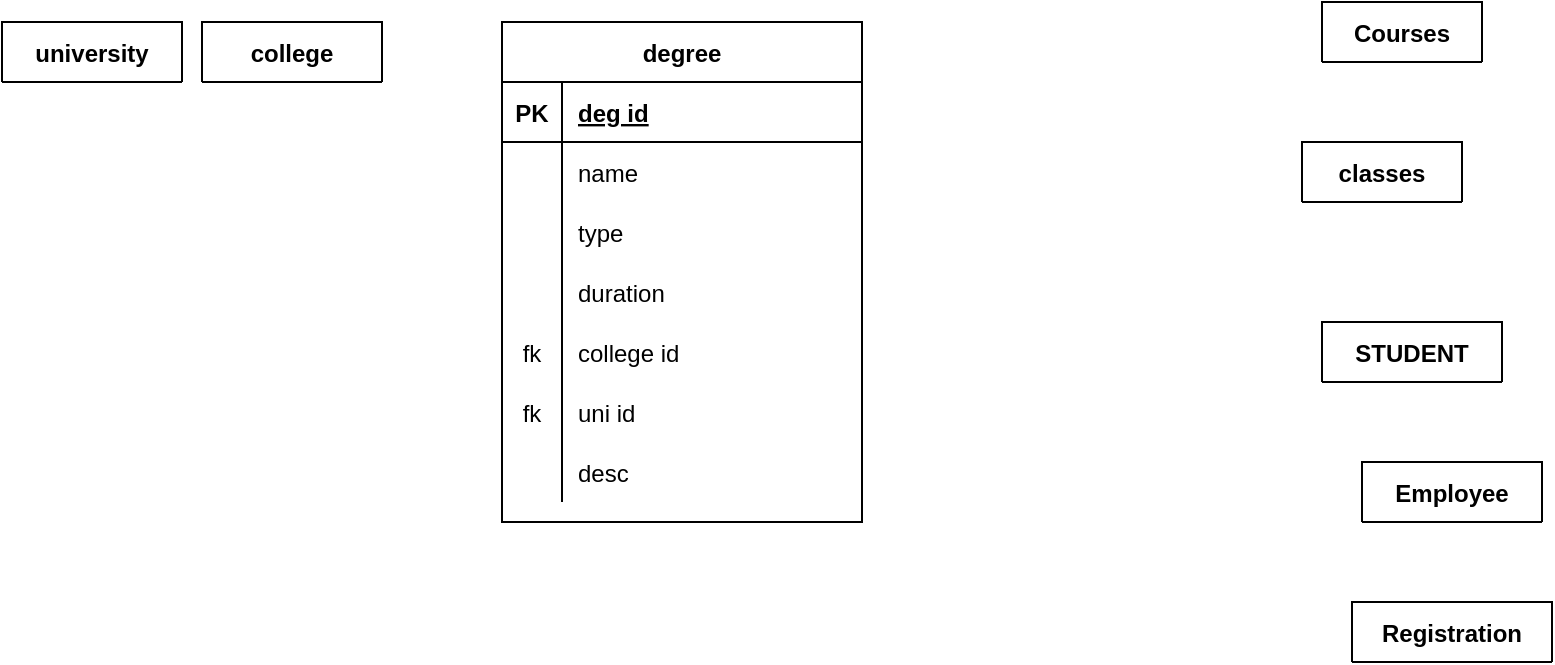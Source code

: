<mxfile version="13.4.6" type="github" pages="2">
  <diagram id="wEX3-vIsMcQedYRdFKYC" name="Page-1">
    <mxGraphModel dx="1104" dy="452" grid="1" gridSize="10" guides="1" tooltips="1" connect="1" arrows="1" fold="1" page="1" pageScale="1" pageWidth="850" pageHeight="1100" math="0" shadow="0">
      <root>
        <mxCell id="0" />
        <mxCell id="1" parent="0" />
        <mxCell id="BvLWUUBuFAdzcDToEkAy-1" value="university" style="shape=table;startSize=30;container=1;collapsible=1;childLayout=tableLayout;fixedRows=1;rowLines=0;fontStyle=1;align=center;resizeLast=1;" vertex="1" collapsed="1" parent="1">
          <mxGeometry x="30" y="20" width="90" height="30" as="geometry">
            <mxRectangle x="30" y="20" width="180" height="310" as="alternateBounds" />
          </mxGeometry>
        </mxCell>
        <mxCell id="BvLWUUBuFAdzcDToEkAy-2" value="" style="shape=partialRectangle;collapsible=0;dropTarget=0;pointerEvents=0;fillColor=none;top=0;left=0;bottom=1;right=0;points=[[0,0.5],[1,0.5]];portConstraint=eastwest;" vertex="1" parent="BvLWUUBuFAdzcDToEkAy-1">
          <mxGeometry y="30" width="180" height="30" as="geometry" />
        </mxCell>
        <mxCell id="BvLWUUBuFAdzcDToEkAy-3" value="PK" style="shape=partialRectangle;connectable=0;fillColor=none;top=0;left=0;bottom=0;right=0;fontStyle=1;overflow=hidden;" vertex="1" parent="BvLWUUBuFAdzcDToEkAy-2">
          <mxGeometry width="30" height="30" as="geometry" />
        </mxCell>
        <mxCell id="BvLWUUBuFAdzcDToEkAy-4" value="university  ID" style="shape=partialRectangle;connectable=0;fillColor=none;top=0;left=0;bottom=0;right=0;align=left;spacingLeft=6;fontStyle=5;overflow=hidden;" vertex="1" parent="BvLWUUBuFAdzcDToEkAy-2">
          <mxGeometry x="30" width="150" height="30" as="geometry" />
        </mxCell>
        <mxCell id="BvLWUUBuFAdzcDToEkAy-5" value="" style="shape=partialRectangle;collapsible=0;dropTarget=0;pointerEvents=0;fillColor=none;top=0;left=0;bottom=0;right=0;points=[[0,0.5],[1,0.5]];portConstraint=eastwest;" vertex="1" parent="BvLWUUBuFAdzcDToEkAy-1">
          <mxGeometry y="60" width="180" height="30" as="geometry" />
        </mxCell>
        <mxCell id="BvLWUUBuFAdzcDToEkAy-6" value="" style="shape=partialRectangle;connectable=0;fillColor=none;top=0;left=0;bottom=0;right=0;editable=1;overflow=hidden;" vertex="1" parent="BvLWUUBuFAdzcDToEkAy-5">
          <mxGeometry width="30" height="30" as="geometry" />
        </mxCell>
        <mxCell id="BvLWUUBuFAdzcDToEkAy-7" value=" NAME" style="shape=partialRectangle;connectable=0;fillColor=none;top=0;left=0;bottom=0;right=0;align=left;spacingLeft=6;overflow=hidden;" vertex="1" parent="BvLWUUBuFAdzcDToEkAy-5">
          <mxGeometry x="30" width="150" height="30" as="geometry" />
        </mxCell>
        <mxCell id="BvLWUUBuFAdzcDToEkAy-8" value="" style="shape=partialRectangle;collapsible=0;dropTarget=0;pointerEvents=0;fillColor=none;top=0;left=0;bottom=0;right=0;points=[[0,0.5],[1,0.5]];portConstraint=eastwest;" vertex="1" parent="BvLWUUBuFAdzcDToEkAy-1">
          <mxGeometry y="90" width="180" height="30" as="geometry" />
        </mxCell>
        <mxCell id="BvLWUUBuFAdzcDToEkAy-9" value="" style="shape=partialRectangle;connectable=0;fillColor=none;top=0;left=0;bottom=0;right=0;editable=1;overflow=hidden;" vertex="1" parent="BvLWUUBuFAdzcDToEkAy-8">
          <mxGeometry width="30" height="30" as="geometry" />
        </mxCell>
        <mxCell id="BvLWUUBuFAdzcDToEkAy-10" value=" TYPE" style="shape=partialRectangle;connectable=0;fillColor=none;top=0;left=0;bottom=0;right=0;align=left;spacingLeft=6;overflow=hidden;" vertex="1" parent="BvLWUUBuFAdzcDToEkAy-8">
          <mxGeometry x="30" width="150" height="30" as="geometry" />
        </mxCell>
        <mxCell id="BvLWUUBuFAdzcDToEkAy-11" value="" style="shape=partialRectangle;collapsible=0;dropTarget=0;pointerEvents=0;fillColor=none;top=0;left=0;bottom=0;right=0;points=[[0,0.5],[1,0.5]];portConstraint=eastwest;" vertex="1" parent="BvLWUUBuFAdzcDToEkAy-1">
          <mxGeometry y="120" width="180" height="30" as="geometry" />
        </mxCell>
        <mxCell id="BvLWUUBuFAdzcDToEkAy-12" value="" style="shape=partialRectangle;connectable=0;fillColor=none;top=0;left=0;bottom=0;right=0;editable=1;overflow=hidden;" vertex="1" parent="BvLWUUBuFAdzcDToEkAy-11">
          <mxGeometry width="30" height="30" as="geometry" />
        </mxCell>
        <mxCell id="BvLWUUBuFAdzcDToEkAy-13" value=" ADDRESS" style="shape=partialRectangle;connectable=0;fillColor=none;top=0;left=0;bottom=0;right=0;align=left;spacingLeft=6;overflow=hidden;" vertex="1" parent="BvLWUUBuFAdzcDToEkAy-11">
          <mxGeometry x="30" width="150" height="30" as="geometry" />
        </mxCell>
        <mxCell id="w4VsbOnHeygXCxKtKbOj-1" value="" style="shape=partialRectangle;collapsible=0;dropTarget=0;pointerEvents=0;fillColor=none;top=0;left=0;bottom=0;right=0;points=[[0,0.5],[1,0.5]];portConstraint=eastwest;" vertex="1" parent="BvLWUUBuFAdzcDToEkAy-1">
          <mxGeometry y="150" width="180" height="30" as="geometry" />
        </mxCell>
        <mxCell id="w4VsbOnHeygXCxKtKbOj-2" value="" style="shape=partialRectangle;connectable=0;fillColor=none;top=0;left=0;bottom=0;right=0;editable=1;overflow=hidden;" vertex="1" parent="w4VsbOnHeygXCxKtKbOj-1">
          <mxGeometry width="30" height="30" as="geometry" />
        </mxCell>
        <mxCell id="w4VsbOnHeygXCxKtKbOj-3" value="ph" style="shape=partialRectangle;connectable=0;fillColor=none;top=0;left=0;bottom=0;right=0;align=left;spacingLeft=6;overflow=hidden;" vertex="1" parent="w4VsbOnHeygXCxKtKbOj-1">
          <mxGeometry x="30" width="150" height="30" as="geometry" />
        </mxCell>
        <mxCell id="w4VsbOnHeygXCxKtKbOj-4" value="" style="shape=partialRectangle;collapsible=0;dropTarget=0;pointerEvents=0;fillColor=none;top=0;left=0;bottom=0;right=0;points=[[0,0.5],[1,0.5]];portConstraint=eastwest;" vertex="1" parent="BvLWUUBuFAdzcDToEkAy-1">
          <mxGeometry y="180" width="180" height="30" as="geometry" />
        </mxCell>
        <mxCell id="w4VsbOnHeygXCxKtKbOj-5" value="" style="shape=partialRectangle;connectable=0;fillColor=none;top=0;left=0;bottom=0;right=0;editable=1;overflow=hidden;" vertex="1" parent="w4VsbOnHeygXCxKtKbOj-4">
          <mxGeometry width="30" height="30" as="geometry" />
        </mxCell>
        <mxCell id="w4VsbOnHeygXCxKtKbOj-6" value="email" style="shape=partialRectangle;connectable=0;fillColor=none;top=0;left=0;bottom=0;right=0;align=left;spacingLeft=6;overflow=hidden;" vertex="1" parent="w4VsbOnHeygXCxKtKbOj-4">
          <mxGeometry x="30" width="150" height="30" as="geometry" />
        </mxCell>
        <mxCell id="w4VsbOnHeygXCxKtKbOj-7" value="" style="shape=partialRectangle;collapsible=0;dropTarget=0;pointerEvents=0;fillColor=none;top=0;left=0;bottom=0;right=0;points=[[0,0.5],[1,0.5]];portConstraint=eastwest;" vertex="1" parent="BvLWUUBuFAdzcDToEkAy-1">
          <mxGeometry y="210" width="180" height="30" as="geometry" />
        </mxCell>
        <mxCell id="w4VsbOnHeygXCxKtKbOj-8" value="" style="shape=partialRectangle;connectable=0;fillColor=none;top=0;left=0;bottom=0;right=0;editable=1;overflow=hidden;" vertex="1" parent="w4VsbOnHeygXCxKtKbOj-7">
          <mxGeometry width="30" height="30" as="geometry" />
        </mxCell>
        <mxCell id="w4VsbOnHeygXCxKtKbOj-9" value="logo" style="shape=partialRectangle;connectable=0;fillColor=none;top=0;left=0;bottom=0;right=0;align=left;spacingLeft=6;overflow=hidden;" vertex="1" parent="w4VsbOnHeygXCxKtKbOj-7">
          <mxGeometry x="30" width="150" height="30" as="geometry" />
        </mxCell>
        <mxCell id="w4VsbOnHeygXCxKtKbOj-13" value="" style="shape=partialRectangle;collapsible=0;dropTarget=0;pointerEvents=0;fillColor=none;top=0;left=0;bottom=0;right=0;points=[[0,0.5],[1,0.5]];portConstraint=eastwest;" vertex="1" parent="BvLWUUBuFAdzcDToEkAy-1">
          <mxGeometry y="240" width="180" height="30" as="geometry" />
        </mxCell>
        <mxCell id="w4VsbOnHeygXCxKtKbOj-14" value="" style="shape=partialRectangle;connectable=0;fillColor=none;top=0;left=0;bottom=0;right=0;editable=1;overflow=hidden;" vertex="1" parent="w4VsbOnHeygXCxKtKbOj-13">
          <mxGeometry width="30" height="30" as="geometry" />
        </mxCell>
        <mxCell id="w4VsbOnHeygXCxKtKbOj-15" value="desc" style="shape=partialRectangle;connectable=0;fillColor=none;top=0;left=0;bottom=0;right=0;align=left;spacingLeft=6;overflow=hidden;" vertex="1" parent="w4VsbOnHeygXCxKtKbOj-13">
          <mxGeometry x="30" width="150" height="30" as="geometry" />
        </mxCell>
        <mxCell id="w4VsbOnHeygXCxKtKbOj-10" value="" style="shape=partialRectangle;collapsible=0;dropTarget=0;pointerEvents=0;fillColor=none;top=0;left=0;bottom=0;right=0;points=[[0,0.5],[1,0.5]];portConstraint=eastwest;" vertex="1" parent="BvLWUUBuFAdzcDToEkAy-1">
          <mxGeometry y="270" width="180" height="30" as="geometry" />
        </mxCell>
        <mxCell id="w4VsbOnHeygXCxKtKbOj-11" value="" style="shape=partialRectangle;connectable=0;fillColor=none;top=0;left=0;bottom=0;right=0;editable=1;overflow=hidden;" vertex="1" parent="w4VsbOnHeygXCxKtKbOj-10">
          <mxGeometry width="30" height="30" as="geometry" />
        </mxCell>
        <mxCell id="w4VsbOnHeygXCxKtKbOj-12" value="" style="shape=partialRectangle;connectable=0;fillColor=none;top=0;left=0;bottom=0;right=0;align=left;spacingLeft=6;overflow=hidden;" vertex="1" parent="w4VsbOnHeygXCxKtKbOj-10">
          <mxGeometry x="30" width="150" height="30" as="geometry" />
        </mxCell>
        <mxCell id="W7riZzMxRlr9OT5Denkf-171" value="Courses" style="shape=table;startSize=30;container=1;collapsible=1;childLayout=tableLayout;fixedRows=1;rowLines=0;fontStyle=1;align=center;resizeLast=1;" parent="1" vertex="1" collapsed="1">
          <mxGeometry x="690" y="10" width="80" height="30" as="geometry">
            <mxRectangle x="570" y="20" width="200" height="340" as="alternateBounds" />
          </mxGeometry>
        </mxCell>
        <mxCell id="W7riZzMxRlr9OT5Denkf-172" value="" style="shape=partialRectangle;collapsible=0;dropTarget=0;pointerEvents=0;fillColor=none;top=0;left=0;bottom=1;right=0;points=[[0,0.5],[1,0.5]];portConstraint=eastwest;" parent="W7riZzMxRlr9OT5Denkf-171" vertex="1">
          <mxGeometry y="30" width="200" height="30" as="geometry" />
        </mxCell>
        <mxCell id="W7riZzMxRlr9OT5Denkf-173" value="PK" style="shape=partialRectangle;connectable=0;fillColor=none;top=0;left=0;bottom=0;right=0;fontStyle=1;overflow=hidden;" parent="W7riZzMxRlr9OT5Denkf-172" vertex="1">
          <mxGeometry width="30" height="30" as="geometry" />
        </mxCell>
        <mxCell id="W7riZzMxRlr9OT5Denkf-174" value="course ID" style="shape=partialRectangle;connectable=0;fillColor=none;top=0;left=0;bottom=0;right=0;align=left;spacingLeft=6;fontStyle=5;overflow=hidden;" parent="W7riZzMxRlr9OT5Denkf-172" vertex="1">
          <mxGeometry x="30" width="170" height="30" as="geometry" />
        </mxCell>
        <mxCell id="W7riZzMxRlr9OT5Denkf-175" value="" style="shape=partialRectangle;collapsible=0;dropTarget=0;pointerEvents=0;fillColor=none;top=0;left=0;bottom=0;right=0;points=[[0,0.5],[1,0.5]];portConstraint=eastwest;" parent="W7riZzMxRlr9OT5Denkf-171" vertex="1">
          <mxGeometry y="60" width="200" height="30" as="geometry" />
        </mxCell>
        <mxCell id="W7riZzMxRlr9OT5Denkf-176" value="" style="shape=partialRectangle;connectable=0;fillColor=none;top=0;left=0;bottom=0;right=0;editable=1;overflow=hidden;" parent="W7riZzMxRlr9OT5Denkf-175" vertex="1">
          <mxGeometry width="30" height="30" as="geometry" />
        </mxCell>
        <mxCell id="W7riZzMxRlr9OT5Denkf-177" value="course name" style="shape=partialRectangle;connectable=0;fillColor=none;top=0;left=0;bottom=0;right=0;align=left;spacingLeft=6;overflow=hidden;" parent="W7riZzMxRlr9OT5Denkf-175" vertex="1">
          <mxGeometry x="30" width="170" height="30" as="geometry" />
        </mxCell>
        <mxCell id="W7riZzMxRlr9OT5Denkf-178" value="" style="shape=partialRectangle;collapsible=0;dropTarget=0;pointerEvents=0;fillColor=none;top=0;left=0;bottom=0;right=0;points=[[0,0.5],[1,0.5]];portConstraint=eastwest;" parent="W7riZzMxRlr9OT5Denkf-171" vertex="1">
          <mxGeometry y="90" width="200" height="30" as="geometry" />
        </mxCell>
        <mxCell id="W7riZzMxRlr9OT5Denkf-179" value="" style="shape=partialRectangle;connectable=0;fillColor=none;top=0;left=0;bottom=0;right=0;editable=1;overflow=hidden;" parent="W7riZzMxRlr9OT5Denkf-178" vertex="1">
          <mxGeometry width="30" height="30" as="geometry" />
        </mxCell>
        <mxCell id="W7riZzMxRlr9OT5Denkf-180" value="course student ID" style="shape=partialRectangle;connectable=0;fillColor=none;top=0;left=0;bottom=0;right=0;align=left;spacingLeft=6;overflow=hidden;" parent="W7riZzMxRlr9OT5Denkf-178" vertex="1">
          <mxGeometry x="30" width="170" height="30" as="geometry" />
        </mxCell>
        <mxCell id="W7riZzMxRlr9OT5Denkf-181" value="" style="shape=partialRectangle;collapsible=0;dropTarget=0;pointerEvents=0;fillColor=none;top=0;left=0;bottom=0;right=0;points=[[0,0.5],[1,0.5]];portConstraint=eastwest;" parent="W7riZzMxRlr9OT5Denkf-171" vertex="1">
          <mxGeometry y="120" width="200" height="30" as="geometry" />
        </mxCell>
        <mxCell id="W7riZzMxRlr9OT5Denkf-182" value="" style="shape=partialRectangle;connectable=0;fillColor=none;top=0;left=0;bottom=0;right=0;editable=1;overflow=hidden;" parent="W7riZzMxRlr9OT5Denkf-181" vertex="1">
          <mxGeometry width="30" height="30" as="geometry" />
        </mxCell>
        <mxCell id="W7riZzMxRlr9OT5Denkf-183" value="course staff ID" style="shape=partialRectangle;connectable=0;fillColor=none;top=0;left=0;bottom=0;right=0;align=left;spacingLeft=6;overflow=hidden;" parent="W7riZzMxRlr9OT5Denkf-181" vertex="1">
          <mxGeometry x="30" width="170" height="30" as="geometry" />
        </mxCell>
        <mxCell id="W7riZzMxRlr9OT5Denkf-184" value="" style="shape=partialRectangle;collapsible=0;dropTarget=0;pointerEvents=0;fillColor=none;top=0;left=0;bottom=0;right=0;points=[[0,0.5],[1,0.5]];portConstraint=eastwest;" parent="W7riZzMxRlr9OT5Denkf-171" vertex="1">
          <mxGeometry y="150" width="200" height="30" as="geometry" />
        </mxCell>
        <mxCell id="W7riZzMxRlr9OT5Denkf-185" value="" style="shape=partialRectangle;connectable=0;fillColor=none;top=0;left=0;bottom=0;right=0;editable=1;overflow=hidden;" parent="W7riZzMxRlr9OT5Denkf-184" vertex="1">
          <mxGeometry width="30" height="30" as="geometry" />
        </mxCell>
        <mxCell id="W7riZzMxRlr9OT5Denkf-186" value="course registration" style="shape=partialRectangle;connectable=0;fillColor=none;top=0;left=0;bottom=0;right=0;align=left;spacingLeft=6;overflow=hidden;" parent="W7riZzMxRlr9OT5Denkf-184" vertex="1">
          <mxGeometry x="30" width="170" height="30" as="geometry" />
        </mxCell>
        <mxCell id="W7riZzMxRlr9OT5Denkf-187" value="" style="shape=partialRectangle;collapsible=0;dropTarget=0;pointerEvents=0;fillColor=none;top=0;left=0;bottom=0;right=0;points=[[0,0.5],[1,0.5]];portConstraint=eastwest;" parent="W7riZzMxRlr9OT5Denkf-171" vertex="1">
          <mxGeometry y="180" width="200" height="30" as="geometry" />
        </mxCell>
        <mxCell id="W7riZzMxRlr9OT5Denkf-188" value="" style="shape=partialRectangle;connectable=0;fillColor=none;top=0;left=0;bottom=0;right=0;editable=1;overflow=hidden;" parent="W7riZzMxRlr9OT5Denkf-187" vertex="1">
          <mxGeometry width="30" height="30" as="geometry" />
        </mxCell>
        <mxCell id="W7riZzMxRlr9OT5Denkf-189" value="course type" style="shape=partialRectangle;connectable=0;fillColor=none;top=0;left=0;bottom=0;right=0;align=left;spacingLeft=6;overflow=hidden;" parent="W7riZzMxRlr9OT5Denkf-187" vertex="1">
          <mxGeometry x="30" width="170" height="30" as="geometry" />
        </mxCell>
        <mxCell id="W7riZzMxRlr9OT5Denkf-190" value="" style="shape=partialRectangle;collapsible=0;dropTarget=0;pointerEvents=0;fillColor=none;top=0;left=0;bottom=0;right=0;points=[[0,0.5],[1,0.5]];portConstraint=eastwest;" parent="W7riZzMxRlr9OT5Denkf-171" vertex="1">
          <mxGeometry y="210" width="200" height="30" as="geometry" />
        </mxCell>
        <mxCell id="W7riZzMxRlr9OT5Denkf-191" value="" style="shape=partialRectangle;connectable=0;fillColor=none;top=0;left=0;bottom=0;right=0;editable=1;overflow=hidden;" parent="W7riZzMxRlr9OT5Denkf-190" vertex="1">
          <mxGeometry width="30" height="30" as="geometry" />
        </mxCell>
        <mxCell id="W7riZzMxRlr9OT5Denkf-192" value="course year" style="shape=partialRectangle;connectable=0;fillColor=none;top=0;left=0;bottom=0;right=0;align=left;spacingLeft=6;overflow=hidden;" parent="W7riZzMxRlr9OT5Denkf-190" vertex="1">
          <mxGeometry x="30" width="170" height="30" as="geometry" />
        </mxCell>
        <mxCell id="W7riZzMxRlr9OT5Denkf-193" value="" style="shape=partialRectangle;collapsible=0;dropTarget=0;pointerEvents=0;fillColor=none;top=0;left=0;bottom=0;right=0;points=[[0,0.5],[1,0.5]];portConstraint=eastwest;" parent="W7riZzMxRlr9OT5Denkf-171" vertex="1">
          <mxGeometry y="240" width="200" height="30" as="geometry" />
        </mxCell>
        <mxCell id="W7riZzMxRlr9OT5Denkf-194" value="" style="shape=partialRectangle;connectable=0;fillColor=none;top=0;left=0;bottom=0;right=0;editable=1;overflow=hidden;" parent="W7riZzMxRlr9OT5Denkf-193" vertex="1">
          <mxGeometry width="30" height="30" as="geometry" />
        </mxCell>
        <mxCell id="W7riZzMxRlr9OT5Denkf-195" value="course credit" style="shape=partialRectangle;connectable=0;fillColor=none;top=0;left=0;bottom=0;right=0;align=left;spacingLeft=6;overflow=hidden;" parent="W7riZzMxRlr9OT5Denkf-193" vertex="1">
          <mxGeometry x="30" width="170" height="30" as="geometry" />
        </mxCell>
        <mxCell id="W7riZzMxRlr9OT5Denkf-196" value="" style="shape=partialRectangle;collapsible=0;dropTarget=0;pointerEvents=0;fillColor=none;top=0;left=0;bottom=0;right=0;points=[[0,0.5],[1,0.5]];portConstraint=eastwest;" parent="W7riZzMxRlr9OT5Denkf-171" vertex="1">
          <mxGeometry y="270" width="200" height="30" as="geometry" />
        </mxCell>
        <mxCell id="W7riZzMxRlr9OT5Denkf-197" value="" style="shape=partialRectangle;connectable=0;fillColor=none;top=0;left=0;bottom=0;right=0;editable=1;overflow=hidden;" parent="W7riZzMxRlr9OT5Denkf-196" vertex="1">
          <mxGeometry width="30" height="30" as="geometry" />
        </mxCell>
        <mxCell id="W7riZzMxRlr9OT5Denkf-198" value="course description" style="shape=partialRectangle;connectable=0;fillColor=none;top=0;left=0;bottom=0;right=0;align=left;spacingLeft=6;overflow=hidden;" parent="W7riZzMxRlr9OT5Denkf-196" vertex="1">
          <mxGeometry x="30" width="170" height="30" as="geometry" />
        </mxCell>
        <mxCell id="W7riZzMxRlr9OT5Denkf-227" value="" style="shape=partialRectangle;collapsible=0;dropTarget=0;pointerEvents=0;fillColor=none;top=0;left=0;bottom=0;right=0;points=[[0,0.5],[1,0.5]];portConstraint=eastwest;" parent="W7riZzMxRlr9OT5Denkf-171" vertex="1">
          <mxGeometry y="300" width="200" height="30" as="geometry" />
        </mxCell>
        <mxCell id="W7riZzMxRlr9OT5Denkf-228" value="" style="shape=partialRectangle;connectable=0;fillColor=none;top=0;left=0;bottom=0;right=0;editable=1;overflow=hidden;" parent="W7riZzMxRlr9OT5Denkf-227" vertex="1">
          <mxGeometry width="30" height="30" as="geometry" />
        </mxCell>
        <mxCell id="W7riZzMxRlr9OT5Denkf-229" value="course duration" style="shape=partialRectangle;connectable=0;fillColor=none;top=0;left=0;bottom=0;right=0;align=left;spacingLeft=6;overflow=hidden;" parent="W7riZzMxRlr9OT5Denkf-227" vertex="1">
          <mxGeometry x="30" width="170" height="30" as="geometry" />
        </mxCell>
        <mxCell id="W7riZzMxRlr9OT5Denkf-112" value="classes" style="shape=table;startSize=30;container=1;collapsible=1;childLayout=tableLayout;fixedRows=1;rowLines=0;fontStyle=1;align=center;resizeLast=1;" parent="1" vertex="1" collapsed="1">
          <mxGeometry x="680" y="80" width="80" height="30" as="geometry">
            <mxRectangle x="330" y="20" width="180" height="220" as="alternateBounds" />
          </mxGeometry>
        </mxCell>
        <mxCell id="W7riZzMxRlr9OT5Denkf-113" value="" style="shape=partialRectangle;collapsible=0;dropTarget=0;pointerEvents=0;fillColor=none;top=0;left=0;bottom=1;right=0;points=[[0,0.5],[1,0.5]];portConstraint=eastwest;" parent="W7riZzMxRlr9OT5Denkf-112" vertex="1">
          <mxGeometry y="30" width="180" height="30" as="geometry" />
        </mxCell>
        <mxCell id="W7riZzMxRlr9OT5Denkf-114" value="PK" style="shape=partialRectangle;connectable=0;fillColor=none;top=0;left=0;bottom=0;right=0;fontStyle=1;overflow=hidden;" parent="W7riZzMxRlr9OT5Denkf-113" vertex="1">
          <mxGeometry width="30" height="30" as="geometry" />
        </mxCell>
        <mxCell id="W7riZzMxRlr9OT5Denkf-115" value="class Id" style="shape=partialRectangle;connectable=0;fillColor=none;top=0;left=0;bottom=0;right=0;align=left;spacingLeft=6;fontStyle=5;overflow=hidden;" parent="W7riZzMxRlr9OT5Denkf-113" vertex="1">
          <mxGeometry x="30" width="150" height="30" as="geometry" />
        </mxCell>
        <mxCell id="W7riZzMxRlr9OT5Denkf-116" value="" style="shape=partialRectangle;collapsible=0;dropTarget=0;pointerEvents=0;fillColor=none;top=0;left=0;bottom=0;right=0;points=[[0,0.5],[1,0.5]];portConstraint=eastwest;" parent="W7riZzMxRlr9OT5Denkf-112" vertex="1">
          <mxGeometry y="60" width="180" height="30" as="geometry" />
        </mxCell>
        <mxCell id="W7riZzMxRlr9OT5Denkf-117" value="" style="shape=partialRectangle;connectable=0;fillColor=none;top=0;left=0;bottom=0;right=0;editable=1;overflow=hidden;" parent="W7riZzMxRlr9OT5Denkf-116" vertex="1">
          <mxGeometry width="30" height="30" as="geometry" />
        </mxCell>
        <mxCell id="W7riZzMxRlr9OT5Denkf-118" value="class student id" style="shape=partialRectangle;connectable=0;fillColor=none;top=0;left=0;bottom=0;right=0;align=left;spacingLeft=6;overflow=hidden;" parent="W7riZzMxRlr9OT5Denkf-116" vertex="1">
          <mxGeometry x="30" width="150" height="30" as="geometry" />
        </mxCell>
        <mxCell id="W7riZzMxRlr9OT5Denkf-119" value="" style="shape=partialRectangle;collapsible=0;dropTarget=0;pointerEvents=0;fillColor=none;top=0;left=0;bottom=0;right=0;points=[[0,0.5],[1,0.5]];portConstraint=eastwest;" parent="W7riZzMxRlr9OT5Denkf-112" vertex="1">
          <mxGeometry y="90" width="180" height="30" as="geometry" />
        </mxCell>
        <mxCell id="W7riZzMxRlr9OT5Denkf-120" value="" style="shape=partialRectangle;connectable=0;fillColor=none;top=0;left=0;bottom=0;right=0;editable=1;overflow=hidden;" parent="W7riZzMxRlr9OT5Denkf-119" vertex="1">
          <mxGeometry width="30" height="30" as="geometry" />
        </mxCell>
        <mxCell id="W7riZzMxRlr9OT5Denkf-121" value="class name" style="shape=partialRectangle;connectable=0;fillColor=none;top=0;left=0;bottom=0;right=0;align=left;spacingLeft=6;overflow=hidden;" parent="W7riZzMxRlr9OT5Denkf-119" vertex="1">
          <mxGeometry x="30" width="150" height="30" as="geometry" />
        </mxCell>
        <mxCell id="W7riZzMxRlr9OT5Denkf-122" value="" style="shape=partialRectangle;collapsible=0;dropTarget=0;pointerEvents=0;fillColor=none;top=0;left=0;bottom=0;right=0;points=[[0,0.5],[1,0.5]];portConstraint=eastwest;" parent="W7riZzMxRlr9OT5Denkf-112" vertex="1">
          <mxGeometry y="120" width="180" height="30" as="geometry" />
        </mxCell>
        <mxCell id="W7riZzMxRlr9OT5Denkf-123" value="" style="shape=partialRectangle;connectable=0;fillColor=none;top=0;left=0;bottom=0;right=0;editable=1;overflow=hidden;" parent="W7riZzMxRlr9OT5Denkf-122" vertex="1">
          <mxGeometry width="30" height="30" as="geometry" />
        </mxCell>
        <mxCell id="W7riZzMxRlr9OT5Denkf-124" value="class room" style="shape=partialRectangle;connectable=0;fillColor=none;top=0;left=0;bottom=0;right=0;align=left;spacingLeft=6;overflow=hidden;" parent="W7riZzMxRlr9OT5Denkf-122" vertex="1">
          <mxGeometry x="30" width="150" height="30" as="geometry" />
        </mxCell>
        <mxCell id="W7riZzMxRlr9OT5Denkf-125" value="" style="shape=partialRectangle;collapsible=0;dropTarget=0;pointerEvents=0;fillColor=none;top=0;left=0;bottom=0;right=0;points=[[0,0.5],[1,0.5]];portConstraint=eastwest;" parent="W7riZzMxRlr9OT5Denkf-112" vertex="1">
          <mxGeometry y="150" width="180" height="30" as="geometry" />
        </mxCell>
        <mxCell id="W7riZzMxRlr9OT5Denkf-126" value="" style="shape=partialRectangle;connectable=0;fillColor=none;top=0;left=0;bottom=0;right=0;editable=1;overflow=hidden;" parent="W7riZzMxRlr9OT5Denkf-125" vertex="1">
          <mxGeometry width="30" height="30" as="geometry" />
        </mxCell>
        <mxCell id="W7riZzMxRlr9OT5Denkf-127" value="class type" style="shape=partialRectangle;connectable=0;fillColor=none;top=0;left=0;bottom=0;right=0;align=left;spacingLeft=6;overflow=hidden;" parent="W7riZzMxRlr9OT5Denkf-125" vertex="1">
          <mxGeometry x="30" width="150" height="30" as="geometry" />
        </mxCell>
        <mxCell id="W7riZzMxRlr9OT5Denkf-128" value="" style="shape=partialRectangle;collapsible=0;dropTarget=0;pointerEvents=0;fillColor=none;top=0;left=0;bottom=0;right=0;points=[[0,0.5],[1,0.5]];portConstraint=eastwest;" parent="W7riZzMxRlr9OT5Denkf-112" vertex="1">
          <mxGeometry y="180" width="180" height="30" as="geometry" />
        </mxCell>
        <mxCell id="W7riZzMxRlr9OT5Denkf-129" value="" style="shape=partialRectangle;connectable=0;fillColor=none;top=0;left=0;bottom=0;right=0;editable=1;overflow=hidden;" parent="W7riZzMxRlr9OT5Denkf-128" vertex="1">
          <mxGeometry width="30" height="30" as="geometry" />
        </mxCell>
        <mxCell id="W7riZzMxRlr9OT5Denkf-130" value="class description" style="shape=partialRectangle;connectable=0;fillColor=none;top=0;left=0;bottom=0;right=0;align=left;spacingLeft=6;overflow=hidden;" parent="W7riZzMxRlr9OT5Denkf-128" vertex="1">
          <mxGeometry x="30" width="150" height="30" as="geometry" />
        </mxCell>
        <mxCell id="W7riZzMxRlr9OT5Denkf-14" value="STUDENT" style="shape=table;startSize=30;container=1;collapsible=1;childLayout=tableLayout;fixedRows=1;rowLines=0;fontStyle=1;align=center;resizeLast=1;" parent="1" vertex="1" collapsed="1">
          <mxGeometry x="690" y="170" width="90" height="30" as="geometry">
            <mxRectangle x="20" y="260" width="180" height="490" as="alternateBounds" />
          </mxGeometry>
        </mxCell>
        <mxCell id="W7riZzMxRlr9OT5Denkf-15" value="" style="shape=partialRectangle;collapsible=0;dropTarget=0;pointerEvents=0;fillColor=none;top=0;left=0;bottom=1;right=0;points=[[0,0.5],[1,0.5]];portConstraint=eastwest;" parent="W7riZzMxRlr9OT5Denkf-14" vertex="1">
          <mxGeometry y="30" width="180" height="30" as="geometry" />
        </mxCell>
        <mxCell id="W7riZzMxRlr9OT5Denkf-16" value="PK" style="shape=partialRectangle;connectable=0;fillColor=none;top=0;left=0;bottom=0;right=0;fontStyle=1;overflow=hidden;" parent="W7riZzMxRlr9OT5Denkf-15" vertex="1">
          <mxGeometry width="30" height="30" as="geometry" />
        </mxCell>
        <mxCell id="W7riZzMxRlr9OT5Denkf-17" value="student ID" style="shape=partialRectangle;connectable=0;fillColor=none;top=0;left=0;bottom=0;right=0;align=left;spacingLeft=6;fontStyle=5;overflow=hidden;" parent="W7riZzMxRlr9OT5Denkf-15" vertex="1">
          <mxGeometry x="30" width="150" height="30" as="geometry" />
        </mxCell>
        <mxCell id="W7riZzMxRlr9OT5Denkf-18" value="" style="shape=partialRectangle;collapsible=0;dropTarget=0;pointerEvents=0;fillColor=none;top=0;left=0;bottom=0;right=0;points=[[0,0.5],[1,0.5]];portConstraint=eastwest;" parent="W7riZzMxRlr9OT5Denkf-14" vertex="1">
          <mxGeometry y="60" width="180" height="30" as="geometry" />
        </mxCell>
        <mxCell id="W7riZzMxRlr9OT5Denkf-19" value="" style="shape=partialRectangle;connectable=0;fillColor=none;top=0;left=0;bottom=0;right=0;editable=1;overflow=hidden;" parent="W7riZzMxRlr9OT5Denkf-18" vertex="1">
          <mxGeometry width="30" height="30" as="geometry" />
        </mxCell>
        <mxCell id="W7riZzMxRlr9OT5Denkf-20" value="student college ID" style="shape=partialRectangle;connectable=0;fillColor=none;top=0;left=0;bottom=0;right=0;align=left;spacingLeft=6;overflow=hidden;" parent="W7riZzMxRlr9OT5Denkf-18" vertex="1">
          <mxGeometry x="30" width="150" height="30" as="geometry" />
        </mxCell>
        <mxCell id="W7riZzMxRlr9OT5Denkf-21" value="" style="shape=partialRectangle;collapsible=0;dropTarget=0;pointerEvents=0;fillColor=none;top=0;left=0;bottom=0;right=0;points=[[0,0.5],[1,0.5]];portConstraint=eastwest;" parent="W7riZzMxRlr9OT5Denkf-14" vertex="1">
          <mxGeometry y="90" width="180" height="30" as="geometry" />
        </mxCell>
        <mxCell id="W7riZzMxRlr9OT5Denkf-22" value="" style="shape=partialRectangle;connectable=0;fillColor=none;top=0;left=0;bottom=0;right=0;editable=1;overflow=hidden;" parent="W7riZzMxRlr9OT5Denkf-21" vertex="1">
          <mxGeometry width="30" height="30" as="geometry" />
        </mxCell>
        <mxCell id="W7riZzMxRlr9OT5Denkf-23" value="student name" style="shape=partialRectangle;connectable=0;fillColor=none;top=0;left=0;bottom=0;right=0;align=left;spacingLeft=6;overflow=hidden;" parent="W7riZzMxRlr9OT5Denkf-21" vertex="1">
          <mxGeometry x="30" width="150" height="30" as="geometry" />
        </mxCell>
        <mxCell id="W7riZzMxRlr9OT5Denkf-24" value="" style="shape=partialRectangle;collapsible=0;dropTarget=0;pointerEvents=0;fillColor=none;top=0;left=0;bottom=0;right=0;points=[[0,0.5],[1,0.5]];portConstraint=eastwest;" parent="W7riZzMxRlr9OT5Denkf-14" vertex="1">
          <mxGeometry y="120" width="180" height="30" as="geometry" />
        </mxCell>
        <mxCell id="W7riZzMxRlr9OT5Denkf-25" value="" style="shape=partialRectangle;connectable=0;fillColor=none;top=0;left=0;bottom=0;right=0;editable=1;overflow=hidden;" parent="W7riZzMxRlr9OT5Denkf-24" vertex="1">
          <mxGeometry width="30" height="30" as="geometry" />
        </mxCell>
        <mxCell id="W7riZzMxRlr9OT5Denkf-26" value="Student mobile no" style="shape=partialRectangle;connectable=0;fillColor=none;top=0;left=0;bottom=0;right=0;align=left;spacingLeft=6;overflow=hidden;" parent="W7riZzMxRlr9OT5Denkf-24" vertex="1">
          <mxGeometry x="30" width="150" height="30" as="geometry" />
        </mxCell>
        <mxCell id="W7riZzMxRlr9OT5Denkf-60" value="" style="shape=partialRectangle;collapsible=0;dropTarget=0;pointerEvents=0;fillColor=none;top=0;left=0;bottom=0;right=0;points=[[0,0.5],[1,0.5]];portConstraint=eastwest;" parent="W7riZzMxRlr9OT5Denkf-14" vertex="1">
          <mxGeometry y="150" width="180" height="30" as="geometry" />
        </mxCell>
        <mxCell id="W7riZzMxRlr9OT5Denkf-61" value="" style="shape=partialRectangle;connectable=0;fillColor=none;top=0;left=0;bottom=0;right=0;editable=1;overflow=hidden;" parent="W7riZzMxRlr9OT5Denkf-60" vertex="1">
          <mxGeometry width="30" height="30" as="geometry" />
        </mxCell>
        <mxCell id="W7riZzMxRlr9OT5Denkf-62" value="student Email Id" style="shape=partialRectangle;connectable=0;fillColor=none;top=0;left=0;bottom=0;right=0;align=left;spacingLeft=6;overflow=hidden;" parent="W7riZzMxRlr9OT5Denkf-60" vertex="1">
          <mxGeometry x="30" width="150" height="30" as="geometry" />
        </mxCell>
        <mxCell id="W7riZzMxRlr9OT5Denkf-63" value="" style="shape=partialRectangle;collapsible=0;dropTarget=0;pointerEvents=0;fillColor=none;top=0;left=0;bottom=0;right=0;points=[[0,0.5],[1,0.5]];portConstraint=eastwest;" parent="W7riZzMxRlr9OT5Denkf-14" vertex="1">
          <mxGeometry y="180" width="180" height="30" as="geometry" />
        </mxCell>
        <mxCell id="W7riZzMxRlr9OT5Denkf-64" value="" style="shape=partialRectangle;connectable=0;fillColor=none;top=0;left=0;bottom=0;right=0;editable=1;overflow=hidden;" parent="W7riZzMxRlr9OT5Denkf-63" vertex="1">
          <mxGeometry width="30" height="30" as="geometry" />
        </mxCell>
        <mxCell id="W7riZzMxRlr9OT5Denkf-65" value="student username" style="shape=partialRectangle;connectable=0;fillColor=none;top=0;left=0;bottom=0;right=0;align=left;spacingLeft=6;overflow=hidden;" parent="W7riZzMxRlr9OT5Denkf-63" vertex="1">
          <mxGeometry x="30" width="150" height="30" as="geometry" />
        </mxCell>
        <mxCell id="W7riZzMxRlr9OT5Denkf-66" value="" style="shape=partialRectangle;collapsible=0;dropTarget=0;pointerEvents=0;fillColor=none;top=0;left=0;bottom=0;right=0;points=[[0,0.5],[1,0.5]];portConstraint=eastwest;" parent="W7riZzMxRlr9OT5Denkf-14" vertex="1">
          <mxGeometry y="210" width="180" height="30" as="geometry" />
        </mxCell>
        <mxCell id="W7riZzMxRlr9OT5Denkf-67" value="" style="shape=partialRectangle;connectable=0;fillColor=none;top=0;left=0;bottom=0;right=0;editable=1;overflow=hidden;" parent="W7riZzMxRlr9OT5Denkf-66" vertex="1">
          <mxGeometry width="30" height="30" as="geometry" />
        </mxCell>
        <mxCell id="W7riZzMxRlr9OT5Denkf-68" value="student password" style="shape=partialRectangle;connectable=0;fillColor=none;top=0;left=0;bottom=0;right=0;align=left;spacingLeft=6;overflow=hidden;" parent="W7riZzMxRlr9OT5Denkf-66" vertex="1">
          <mxGeometry x="30" width="150" height="30" as="geometry" />
        </mxCell>
        <mxCell id="W7riZzMxRlr9OT5Denkf-91" value="" style="shape=partialRectangle;collapsible=0;dropTarget=0;pointerEvents=0;fillColor=none;top=0;left=0;bottom=0;right=0;points=[[0,0.5],[1,0.5]];portConstraint=eastwest;" parent="W7riZzMxRlr9OT5Denkf-14" vertex="1">
          <mxGeometry y="240" width="180" height="30" as="geometry" />
        </mxCell>
        <mxCell id="W7riZzMxRlr9OT5Denkf-92" value="" style="shape=partialRectangle;connectable=0;fillColor=none;top=0;left=0;bottom=0;right=0;editable=1;overflow=hidden;" parent="W7riZzMxRlr9OT5Denkf-91" vertex="1">
          <mxGeometry width="30" height="30" as="geometry" />
        </mxCell>
        <mxCell id="W7riZzMxRlr9OT5Denkf-93" value="student Father name" style="shape=partialRectangle;connectable=0;fillColor=none;top=0;left=0;bottom=0;right=0;align=left;spacingLeft=6;overflow=hidden;" parent="W7riZzMxRlr9OT5Denkf-91" vertex="1">
          <mxGeometry x="30" width="150" height="30" as="geometry" />
        </mxCell>
        <mxCell id="W7riZzMxRlr9OT5Denkf-94" value="" style="shape=partialRectangle;collapsible=0;dropTarget=0;pointerEvents=0;fillColor=none;top=0;left=0;bottom=0;right=0;points=[[0,0.5],[1,0.5]];portConstraint=eastwest;" parent="W7riZzMxRlr9OT5Denkf-14" vertex="1">
          <mxGeometry y="270" width="180" height="30" as="geometry" />
        </mxCell>
        <mxCell id="W7riZzMxRlr9OT5Denkf-95" value="" style="shape=partialRectangle;connectable=0;fillColor=none;top=0;left=0;bottom=0;right=0;editable=1;overflow=hidden;" parent="W7riZzMxRlr9OT5Denkf-94" vertex="1">
          <mxGeometry width="30" height="30" as="geometry" />
        </mxCell>
        <mxCell id="W7riZzMxRlr9OT5Denkf-96" value="Student Mother Name" style="shape=partialRectangle;connectable=0;fillColor=none;top=0;left=0;bottom=0;right=0;align=left;spacingLeft=6;overflow=hidden;" parent="W7riZzMxRlr9OT5Denkf-94" vertex="1">
          <mxGeometry x="30" width="150" height="30" as="geometry" />
        </mxCell>
        <mxCell id="W7riZzMxRlr9OT5Denkf-97" value="" style="shape=partialRectangle;collapsible=0;dropTarget=0;pointerEvents=0;fillColor=none;top=0;left=0;bottom=0;right=0;points=[[0,0.5],[1,0.5]];portConstraint=eastwest;" parent="W7riZzMxRlr9OT5Denkf-14" vertex="1">
          <mxGeometry y="300" width="180" height="30" as="geometry" />
        </mxCell>
        <mxCell id="W7riZzMxRlr9OT5Denkf-98" value="" style="shape=partialRectangle;connectable=0;fillColor=none;top=0;left=0;bottom=0;right=0;editable=1;overflow=hidden;" parent="W7riZzMxRlr9OT5Denkf-97" vertex="1">
          <mxGeometry width="30" height="30" as="geometry" />
        </mxCell>
        <mxCell id="W7riZzMxRlr9OT5Denkf-99" value="student blood group" style="shape=partialRectangle;connectable=0;fillColor=none;top=0;left=0;bottom=0;right=0;align=left;spacingLeft=6;overflow=hidden;" parent="W7riZzMxRlr9OT5Denkf-97" vertex="1">
          <mxGeometry x="30" width="150" height="30" as="geometry" />
        </mxCell>
        <mxCell id="W7riZzMxRlr9OT5Denkf-100" value="" style="shape=partialRectangle;collapsible=0;dropTarget=0;pointerEvents=0;fillColor=none;top=0;left=0;bottom=0;right=0;points=[[0,0.5],[1,0.5]];portConstraint=eastwest;" parent="W7riZzMxRlr9OT5Denkf-14" vertex="1">
          <mxGeometry y="330" width="180" height="30" as="geometry" />
        </mxCell>
        <mxCell id="W7riZzMxRlr9OT5Denkf-101" value="" style="shape=partialRectangle;connectable=0;fillColor=none;top=0;left=0;bottom=0;right=0;editable=1;overflow=hidden;" parent="W7riZzMxRlr9OT5Denkf-100" vertex="1">
          <mxGeometry width="30" height="30" as="geometry" />
        </mxCell>
        <mxCell id="W7riZzMxRlr9OT5Denkf-102" value="student caste" style="shape=partialRectangle;connectable=0;fillColor=none;top=0;left=0;bottom=0;right=0;align=left;spacingLeft=6;overflow=hidden;" parent="W7riZzMxRlr9OT5Denkf-100" vertex="1">
          <mxGeometry x="30" width="150" height="30" as="geometry" />
        </mxCell>
        <mxCell id="W7riZzMxRlr9OT5Denkf-103" value="" style="shape=partialRectangle;collapsible=0;dropTarget=0;pointerEvents=0;fillColor=none;top=0;left=0;bottom=0;right=0;points=[[0,0.5],[1,0.5]];portConstraint=eastwest;" parent="W7riZzMxRlr9OT5Denkf-14" vertex="1">
          <mxGeometry y="360" width="180" height="30" as="geometry" />
        </mxCell>
        <mxCell id="W7riZzMxRlr9OT5Denkf-104" value="" style="shape=partialRectangle;connectable=0;fillColor=none;top=0;left=0;bottom=0;right=0;editable=1;overflow=hidden;" parent="W7riZzMxRlr9OT5Denkf-103" vertex="1">
          <mxGeometry width="30" height="30" as="geometry" />
        </mxCell>
        <mxCell id="W7riZzMxRlr9OT5Denkf-105" value="student 10 marks" style="shape=partialRectangle;connectable=0;fillColor=none;top=0;left=0;bottom=0;right=0;align=left;spacingLeft=6;overflow=hidden;" parent="W7riZzMxRlr9OT5Denkf-103" vertex="1">
          <mxGeometry x="30" width="150" height="30" as="geometry" />
        </mxCell>
        <mxCell id="W7riZzMxRlr9OT5Denkf-106" value="" style="shape=partialRectangle;collapsible=0;dropTarget=0;pointerEvents=0;fillColor=none;top=0;left=0;bottom=0;right=0;points=[[0,0.5],[1,0.5]];portConstraint=eastwest;" parent="W7riZzMxRlr9OT5Denkf-14" vertex="1">
          <mxGeometry y="390" width="180" height="30" as="geometry" />
        </mxCell>
        <mxCell id="W7riZzMxRlr9OT5Denkf-107" value="" style="shape=partialRectangle;connectable=0;fillColor=none;top=0;left=0;bottom=0;right=0;editable=1;overflow=hidden;" parent="W7riZzMxRlr9OT5Denkf-106" vertex="1">
          <mxGeometry width="30" height="30" as="geometry" />
        </mxCell>
        <mxCell id="W7riZzMxRlr9OT5Denkf-108" value="student 12 marks" style="shape=partialRectangle;connectable=0;fillColor=none;top=0;left=0;bottom=0;right=0;align=left;spacingLeft=6;overflow=hidden;" parent="W7riZzMxRlr9OT5Denkf-106" vertex="1">
          <mxGeometry x="30" width="150" height="30" as="geometry" />
        </mxCell>
        <mxCell id="W7riZzMxRlr9OT5Denkf-109" value="" style="shape=partialRectangle;collapsible=0;dropTarget=0;pointerEvents=0;fillColor=none;top=0;left=0;bottom=0;right=0;points=[[0,0.5],[1,0.5]];portConstraint=eastwest;" parent="W7riZzMxRlr9OT5Denkf-14" vertex="1">
          <mxGeometry y="420" width="180" height="30" as="geometry" />
        </mxCell>
        <mxCell id="W7riZzMxRlr9OT5Denkf-110" value="" style="shape=partialRectangle;connectable=0;fillColor=none;top=0;left=0;bottom=0;right=0;editable=1;overflow=hidden;" parent="W7riZzMxRlr9OT5Denkf-109" vertex="1">
          <mxGeometry width="30" height="30" as="geometry" />
        </mxCell>
        <mxCell id="W7riZzMxRlr9OT5Denkf-111" value="student graduation marks" style="shape=partialRectangle;connectable=0;fillColor=none;top=0;left=0;bottom=0;right=0;align=left;spacingLeft=6;overflow=hidden;" parent="W7riZzMxRlr9OT5Denkf-109" vertex="1">
          <mxGeometry x="30" width="150" height="30" as="geometry" />
        </mxCell>
        <mxCell id="W7riZzMxRlr9OT5Denkf-165" value="" style="shape=partialRectangle;collapsible=0;dropTarget=0;pointerEvents=0;fillColor=none;top=0;left=0;bottom=0;right=0;points=[[0,0.5],[1,0.5]];portConstraint=eastwest;" parent="W7riZzMxRlr9OT5Denkf-14" vertex="1">
          <mxGeometry y="450" width="180" height="30" as="geometry" />
        </mxCell>
        <mxCell id="W7riZzMxRlr9OT5Denkf-166" value="" style="shape=partialRectangle;connectable=0;fillColor=none;top=0;left=0;bottom=0;right=0;editable=1;overflow=hidden;" parent="W7riZzMxRlr9OT5Denkf-165" vertex="1">
          <mxGeometry width="30" height="30" as="geometry" />
        </mxCell>
        <mxCell id="W7riZzMxRlr9OT5Denkf-167" value="student address" style="shape=partialRectangle;connectable=0;fillColor=none;top=0;left=0;bottom=0;right=0;align=left;spacingLeft=6;overflow=hidden;" parent="W7riZzMxRlr9OT5Denkf-165" vertex="1">
          <mxGeometry x="30" width="150" height="30" as="geometry" />
        </mxCell>
        <mxCell id="W7riZzMxRlr9OT5Denkf-131" value="Employee" style="shape=table;startSize=30;container=1;collapsible=1;childLayout=tableLayout;fixedRows=1;rowLines=0;fontStyle=1;align=center;resizeLast=1;" parent="1" vertex="1" collapsed="1">
          <mxGeometry x="710" y="240" width="90" height="30" as="geometry">
            <mxRectangle x="330" y="310" width="180" height="400" as="alternateBounds" />
          </mxGeometry>
        </mxCell>
        <mxCell id="W7riZzMxRlr9OT5Denkf-132" value="" style="shape=partialRectangle;collapsible=0;dropTarget=0;pointerEvents=0;fillColor=none;top=0;left=0;bottom=1;right=0;points=[[0,0.5],[1,0.5]];portConstraint=eastwest;" parent="W7riZzMxRlr9OT5Denkf-131" vertex="1">
          <mxGeometry y="30" width="180" height="30" as="geometry" />
        </mxCell>
        <mxCell id="W7riZzMxRlr9OT5Denkf-133" value="PK" style="shape=partialRectangle;connectable=0;fillColor=none;top=0;left=0;bottom=0;right=0;fontStyle=1;overflow=hidden;" parent="W7riZzMxRlr9OT5Denkf-132" vertex="1">
          <mxGeometry width="30" height="30" as="geometry" />
        </mxCell>
        <mxCell id="W7riZzMxRlr9OT5Denkf-134" value="employee ID" style="shape=partialRectangle;connectable=0;fillColor=none;top=0;left=0;bottom=0;right=0;align=left;spacingLeft=6;fontStyle=5;overflow=hidden;" parent="W7riZzMxRlr9OT5Denkf-132" vertex="1">
          <mxGeometry x="30" width="150" height="30" as="geometry" />
        </mxCell>
        <mxCell id="W7riZzMxRlr9OT5Denkf-135" value="" style="shape=partialRectangle;collapsible=0;dropTarget=0;pointerEvents=0;fillColor=none;top=0;left=0;bottom=0;right=0;points=[[0,0.5],[1,0.5]];portConstraint=eastwest;" parent="W7riZzMxRlr9OT5Denkf-131" vertex="1">
          <mxGeometry y="60" width="180" height="30" as="geometry" />
        </mxCell>
        <mxCell id="W7riZzMxRlr9OT5Denkf-136" value="" style="shape=partialRectangle;connectable=0;fillColor=none;top=0;left=0;bottom=0;right=0;editable=1;overflow=hidden;" parent="W7riZzMxRlr9OT5Denkf-135" vertex="1">
          <mxGeometry width="30" height="30" as="geometry" />
        </mxCell>
        <mxCell id="W7riZzMxRlr9OT5Denkf-137" value="employee type" style="shape=partialRectangle;connectable=0;fillColor=none;top=0;left=0;bottom=0;right=0;align=left;spacingLeft=6;overflow=hidden;" parent="W7riZzMxRlr9OT5Denkf-135" vertex="1">
          <mxGeometry x="30" width="150" height="30" as="geometry" />
        </mxCell>
        <mxCell id="W7riZzMxRlr9OT5Denkf-138" value="" style="shape=partialRectangle;collapsible=0;dropTarget=0;pointerEvents=0;fillColor=none;top=0;left=0;bottom=0;right=0;points=[[0,0.5],[1,0.5]];portConstraint=eastwest;" parent="W7riZzMxRlr9OT5Denkf-131" vertex="1">
          <mxGeometry y="90" width="180" height="30" as="geometry" />
        </mxCell>
        <mxCell id="W7riZzMxRlr9OT5Denkf-139" value="" style="shape=partialRectangle;connectable=0;fillColor=none;top=0;left=0;bottom=0;right=0;editable=1;overflow=hidden;" parent="W7riZzMxRlr9OT5Denkf-138" vertex="1">
          <mxGeometry width="30" height="30" as="geometry" />
        </mxCell>
        <mxCell id="W7riZzMxRlr9OT5Denkf-140" value="employee field" style="shape=partialRectangle;connectable=0;fillColor=none;top=0;left=0;bottom=0;right=0;align=left;spacingLeft=6;overflow=hidden;" parent="W7riZzMxRlr9OT5Denkf-138" vertex="1">
          <mxGeometry x="30" width="150" height="30" as="geometry" />
        </mxCell>
        <mxCell id="W7riZzMxRlr9OT5Denkf-141" value="" style="shape=partialRectangle;collapsible=0;dropTarget=0;pointerEvents=0;fillColor=none;top=0;left=0;bottom=0;right=0;points=[[0,0.5],[1,0.5]];portConstraint=eastwest;" parent="W7riZzMxRlr9OT5Denkf-131" vertex="1">
          <mxGeometry y="120" width="180" height="30" as="geometry" />
        </mxCell>
        <mxCell id="W7riZzMxRlr9OT5Denkf-142" value="" style="shape=partialRectangle;connectable=0;fillColor=none;top=0;left=0;bottom=0;right=0;editable=1;overflow=hidden;" parent="W7riZzMxRlr9OT5Denkf-141" vertex="1">
          <mxGeometry width="30" height="30" as="geometry" />
        </mxCell>
        <mxCell id="W7riZzMxRlr9OT5Denkf-143" value="employee name" style="shape=partialRectangle;connectable=0;fillColor=none;top=0;left=0;bottom=0;right=0;align=left;spacingLeft=6;overflow=hidden;" parent="W7riZzMxRlr9OT5Denkf-141" vertex="1">
          <mxGeometry x="30" width="150" height="30" as="geometry" />
        </mxCell>
        <mxCell id="W7riZzMxRlr9OT5Denkf-144" value="" style="shape=partialRectangle;collapsible=0;dropTarget=0;pointerEvents=0;fillColor=none;top=0;left=0;bottom=0;right=0;points=[[0,0.5],[1,0.5]];portConstraint=eastwest;" parent="W7riZzMxRlr9OT5Denkf-131" vertex="1">
          <mxGeometry y="150" width="180" height="30" as="geometry" />
        </mxCell>
        <mxCell id="W7riZzMxRlr9OT5Denkf-145" value="" style="shape=partialRectangle;connectable=0;fillColor=none;top=0;left=0;bottom=0;right=0;editable=1;overflow=hidden;" parent="W7riZzMxRlr9OT5Denkf-144" vertex="1">
          <mxGeometry width="30" height="30" as="geometry" />
        </mxCell>
        <mxCell id="W7riZzMxRlr9OT5Denkf-146" value="employee mobile no" style="shape=partialRectangle;connectable=0;fillColor=none;top=0;left=0;bottom=0;right=0;align=left;spacingLeft=6;overflow=hidden;" parent="W7riZzMxRlr9OT5Denkf-144" vertex="1">
          <mxGeometry x="30" width="150" height="30" as="geometry" />
        </mxCell>
        <mxCell id="W7riZzMxRlr9OT5Denkf-147" value="" style="shape=partialRectangle;collapsible=0;dropTarget=0;pointerEvents=0;fillColor=none;top=0;left=0;bottom=0;right=0;points=[[0,0.5],[1,0.5]];portConstraint=eastwest;" parent="W7riZzMxRlr9OT5Denkf-131" vertex="1">
          <mxGeometry y="180" width="180" height="30" as="geometry" />
        </mxCell>
        <mxCell id="W7riZzMxRlr9OT5Denkf-148" value="" style="shape=partialRectangle;connectable=0;fillColor=none;top=0;left=0;bottom=0;right=0;editable=1;overflow=hidden;" parent="W7riZzMxRlr9OT5Denkf-147" vertex="1">
          <mxGeometry width="30" height="30" as="geometry" />
        </mxCell>
        <mxCell id="W7riZzMxRlr9OT5Denkf-149" value="employee email ID" style="shape=partialRectangle;connectable=0;fillColor=none;top=0;left=0;bottom=0;right=0;align=left;spacingLeft=6;overflow=hidden;" parent="W7riZzMxRlr9OT5Denkf-147" vertex="1">
          <mxGeometry x="30" width="150" height="30" as="geometry" />
        </mxCell>
        <mxCell id="W7riZzMxRlr9OT5Denkf-150" value="" style="shape=partialRectangle;collapsible=0;dropTarget=0;pointerEvents=0;fillColor=none;top=0;left=0;bottom=0;right=0;points=[[0,0.5],[1,0.5]];portConstraint=eastwest;" parent="W7riZzMxRlr9OT5Denkf-131" vertex="1">
          <mxGeometry y="210" width="180" height="30" as="geometry" />
        </mxCell>
        <mxCell id="W7riZzMxRlr9OT5Denkf-151" value="" style="shape=partialRectangle;connectable=0;fillColor=none;top=0;left=0;bottom=0;right=0;editable=1;overflow=hidden;" parent="W7riZzMxRlr9OT5Denkf-150" vertex="1">
          <mxGeometry width="30" height="30" as="geometry" />
        </mxCell>
        <mxCell id="W7riZzMxRlr9OT5Denkf-152" value="employee username" style="shape=partialRectangle;connectable=0;fillColor=none;top=0;left=0;bottom=0;right=0;align=left;spacingLeft=6;overflow=hidden;" parent="W7riZzMxRlr9OT5Denkf-150" vertex="1">
          <mxGeometry x="30" width="150" height="30" as="geometry" />
        </mxCell>
        <mxCell id="W7riZzMxRlr9OT5Denkf-153" value="" style="shape=partialRectangle;collapsible=0;dropTarget=0;pointerEvents=0;fillColor=none;top=0;left=0;bottom=0;right=0;points=[[0,0.5],[1,0.5]];portConstraint=eastwest;" parent="W7riZzMxRlr9OT5Denkf-131" vertex="1">
          <mxGeometry y="240" width="180" height="30" as="geometry" />
        </mxCell>
        <mxCell id="W7riZzMxRlr9OT5Denkf-154" value="" style="shape=partialRectangle;connectable=0;fillColor=none;top=0;left=0;bottom=0;right=0;editable=1;overflow=hidden;" parent="W7riZzMxRlr9OT5Denkf-153" vertex="1">
          <mxGeometry width="30" height="30" as="geometry" />
        </mxCell>
        <mxCell id="W7riZzMxRlr9OT5Denkf-155" value="employee password" style="shape=partialRectangle;connectable=0;fillColor=none;top=0;left=0;bottom=0;right=0;align=left;spacingLeft=6;overflow=hidden;" parent="W7riZzMxRlr9OT5Denkf-153" vertex="1">
          <mxGeometry x="30" width="150" height="30" as="geometry" />
        </mxCell>
        <mxCell id="W7riZzMxRlr9OT5Denkf-156" value="" style="shape=partialRectangle;collapsible=0;dropTarget=0;pointerEvents=0;fillColor=none;top=0;left=0;bottom=0;right=0;points=[[0,0.5],[1,0.5]];portConstraint=eastwest;" parent="W7riZzMxRlr9OT5Denkf-131" vertex="1">
          <mxGeometry y="270" width="180" height="30" as="geometry" />
        </mxCell>
        <mxCell id="W7riZzMxRlr9OT5Denkf-157" value="" style="shape=partialRectangle;connectable=0;fillColor=none;top=0;left=0;bottom=0;right=0;editable=1;overflow=hidden;" parent="W7riZzMxRlr9OT5Denkf-156" vertex="1">
          <mxGeometry width="30" height="30" as="geometry" />
        </mxCell>
        <mxCell id="W7riZzMxRlr9OT5Denkf-158" value="employee blood group" style="shape=partialRectangle;connectable=0;fillColor=none;top=0;left=0;bottom=0;right=0;align=left;spacingLeft=6;overflow=hidden;" parent="W7riZzMxRlr9OT5Denkf-156" vertex="1">
          <mxGeometry x="30" width="150" height="30" as="geometry" />
        </mxCell>
        <mxCell id="W7riZzMxRlr9OT5Denkf-159" value="" style="shape=partialRectangle;collapsible=0;dropTarget=0;pointerEvents=0;fillColor=none;top=0;left=0;bottom=0;right=0;points=[[0,0.5],[1,0.5]];portConstraint=eastwest;" parent="W7riZzMxRlr9OT5Denkf-131" vertex="1">
          <mxGeometry y="300" width="180" height="30" as="geometry" />
        </mxCell>
        <mxCell id="W7riZzMxRlr9OT5Denkf-160" value="" style="shape=partialRectangle;connectable=0;fillColor=none;top=0;left=0;bottom=0;right=0;editable=1;overflow=hidden;" parent="W7riZzMxRlr9OT5Denkf-159" vertex="1">
          <mxGeometry width="30" height="30" as="geometry" />
        </mxCell>
        <mxCell id="W7riZzMxRlr9OT5Denkf-161" value="employee caste" style="shape=partialRectangle;connectable=0;fillColor=none;top=0;left=0;bottom=0;right=0;align=left;spacingLeft=6;overflow=hidden;" parent="W7riZzMxRlr9OT5Denkf-159" vertex="1">
          <mxGeometry x="30" width="150" height="30" as="geometry" />
        </mxCell>
        <mxCell id="W7riZzMxRlr9OT5Denkf-162" value="" style="shape=partialRectangle;collapsible=0;dropTarget=0;pointerEvents=0;fillColor=none;top=0;left=0;bottom=0;right=0;points=[[0,0.5],[1,0.5]];portConstraint=eastwest;" parent="W7riZzMxRlr9OT5Denkf-131" vertex="1">
          <mxGeometry y="330" width="180" height="30" as="geometry" />
        </mxCell>
        <mxCell id="W7riZzMxRlr9OT5Denkf-163" value="" style="shape=partialRectangle;connectable=0;fillColor=none;top=0;left=0;bottom=0;right=0;editable=1;overflow=hidden;" parent="W7riZzMxRlr9OT5Denkf-162" vertex="1">
          <mxGeometry width="30" height="30" as="geometry" />
        </mxCell>
        <mxCell id="W7riZzMxRlr9OT5Denkf-164" value="employee qualificiation" style="shape=partialRectangle;connectable=0;fillColor=none;top=0;left=0;bottom=0;right=0;align=left;spacingLeft=6;overflow=hidden;" parent="W7riZzMxRlr9OT5Denkf-162" vertex="1">
          <mxGeometry x="30" width="150" height="30" as="geometry" />
        </mxCell>
        <mxCell id="W7riZzMxRlr9OT5Denkf-168" value="" style="shape=partialRectangle;collapsible=0;dropTarget=0;pointerEvents=0;fillColor=none;top=0;left=0;bottom=0;right=0;points=[[0,0.5],[1,0.5]];portConstraint=eastwest;" parent="W7riZzMxRlr9OT5Denkf-131" vertex="1">
          <mxGeometry y="360" width="180" height="30" as="geometry" />
        </mxCell>
        <mxCell id="W7riZzMxRlr9OT5Denkf-169" value="" style="shape=partialRectangle;connectable=0;fillColor=none;top=0;left=0;bottom=0;right=0;editable=1;overflow=hidden;" parent="W7riZzMxRlr9OT5Denkf-168" vertex="1">
          <mxGeometry width="30" height="30" as="geometry" />
        </mxCell>
        <mxCell id="W7riZzMxRlr9OT5Denkf-170" value="employee address" style="shape=partialRectangle;connectable=0;fillColor=none;top=0;left=0;bottom=0;right=0;align=left;spacingLeft=6;overflow=hidden;" parent="W7riZzMxRlr9OT5Denkf-168" vertex="1">
          <mxGeometry x="30" width="150" height="30" as="geometry" />
        </mxCell>
        <mxCell id="W7riZzMxRlr9OT5Denkf-199" value="Registration" style="shape=table;startSize=30;container=1;collapsible=1;childLayout=tableLayout;fixedRows=1;rowLines=0;fontStyle=1;align=center;resizeLast=1;" parent="1" vertex="1" collapsed="1">
          <mxGeometry x="705" y="310" width="100" height="30" as="geometry">
            <mxRectangle x="580" y="400" width="180" height="310" as="alternateBounds" />
          </mxGeometry>
        </mxCell>
        <mxCell id="W7riZzMxRlr9OT5Denkf-200" value="" style="shape=partialRectangle;collapsible=0;dropTarget=0;pointerEvents=0;fillColor=none;top=0;left=0;bottom=1;right=0;points=[[0,0.5],[1,0.5]];portConstraint=eastwest;" parent="W7riZzMxRlr9OT5Denkf-199" vertex="1">
          <mxGeometry y="30" width="180" height="30" as="geometry" />
        </mxCell>
        <mxCell id="W7riZzMxRlr9OT5Denkf-201" value="PK" style="shape=partialRectangle;connectable=0;fillColor=none;top=0;left=0;bottom=0;right=0;fontStyle=1;overflow=hidden;" parent="W7riZzMxRlr9OT5Denkf-200" vertex="1">
          <mxGeometry width="30" height="30" as="geometry" />
        </mxCell>
        <mxCell id="W7riZzMxRlr9OT5Denkf-202" value="registration ID" style="shape=partialRectangle;connectable=0;fillColor=none;top=0;left=0;bottom=0;right=0;align=left;spacingLeft=6;fontStyle=5;overflow=hidden;" parent="W7riZzMxRlr9OT5Denkf-200" vertex="1">
          <mxGeometry x="30" width="150" height="30" as="geometry" />
        </mxCell>
        <mxCell id="W7riZzMxRlr9OT5Denkf-203" value="" style="shape=partialRectangle;collapsible=0;dropTarget=0;pointerEvents=0;fillColor=none;top=0;left=0;bottom=0;right=0;points=[[0,0.5],[1,0.5]];portConstraint=eastwest;" parent="W7riZzMxRlr9OT5Denkf-199" vertex="1">
          <mxGeometry y="60" width="180" height="30" as="geometry" />
        </mxCell>
        <mxCell id="W7riZzMxRlr9OT5Denkf-204" value="" style="shape=partialRectangle;connectable=0;fillColor=none;top=0;left=0;bottom=0;right=0;editable=1;overflow=hidden;" parent="W7riZzMxRlr9OT5Denkf-203" vertex="1">
          <mxGeometry width="30" height="30" as="geometry" />
        </mxCell>
        <mxCell id="W7riZzMxRlr9OT5Denkf-205" value="registration student ID" style="shape=partialRectangle;connectable=0;fillColor=none;top=0;left=0;bottom=0;right=0;align=left;spacingLeft=6;overflow=hidden;" parent="W7riZzMxRlr9OT5Denkf-203" vertex="1">
          <mxGeometry x="30" width="150" height="30" as="geometry" />
        </mxCell>
        <mxCell id="W7riZzMxRlr9OT5Denkf-206" value="" style="shape=partialRectangle;collapsible=0;dropTarget=0;pointerEvents=0;fillColor=none;top=0;left=0;bottom=0;right=0;points=[[0,0.5],[1,0.5]];portConstraint=eastwest;" parent="W7riZzMxRlr9OT5Denkf-199" vertex="1">
          <mxGeometry y="90" width="180" height="30" as="geometry" />
        </mxCell>
        <mxCell id="W7riZzMxRlr9OT5Denkf-207" value="" style="shape=partialRectangle;connectable=0;fillColor=none;top=0;left=0;bottom=0;right=0;editable=1;overflow=hidden;" parent="W7riZzMxRlr9OT5Denkf-206" vertex="1">
          <mxGeometry width="30" height="30" as="geometry" />
        </mxCell>
        <mxCell id="W7riZzMxRlr9OT5Denkf-208" value="registration course ID" style="shape=partialRectangle;connectable=0;fillColor=none;top=0;left=0;bottom=0;right=0;align=left;spacingLeft=6;overflow=hidden;" parent="W7riZzMxRlr9OT5Denkf-206" vertex="1">
          <mxGeometry x="30" width="150" height="30" as="geometry" />
        </mxCell>
        <mxCell id="W7riZzMxRlr9OT5Denkf-209" value="" style="shape=partialRectangle;collapsible=0;dropTarget=0;pointerEvents=0;fillColor=none;top=0;left=0;bottom=0;right=0;points=[[0,0.5],[1,0.5]];portConstraint=eastwest;" parent="W7riZzMxRlr9OT5Denkf-199" vertex="1">
          <mxGeometry y="120" width="180" height="30" as="geometry" />
        </mxCell>
        <mxCell id="W7riZzMxRlr9OT5Denkf-210" value="" style="shape=partialRectangle;connectable=0;fillColor=none;top=0;left=0;bottom=0;right=0;editable=1;overflow=hidden;" parent="W7riZzMxRlr9OT5Denkf-209" vertex="1">
          <mxGeometry width="30" height="30" as="geometry" />
        </mxCell>
        <mxCell id="W7riZzMxRlr9OT5Denkf-211" value="registration college ID" style="shape=partialRectangle;connectable=0;fillColor=none;top=0;left=0;bottom=0;right=0;align=left;spacingLeft=6;overflow=hidden;" parent="W7riZzMxRlr9OT5Denkf-209" vertex="1">
          <mxGeometry x="30" width="150" height="30" as="geometry" />
        </mxCell>
        <mxCell id="W7riZzMxRlr9OT5Denkf-212" value="" style="shape=partialRectangle;collapsible=0;dropTarget=0;pointerEvents=0;fillColor=none;top=0;left=0;bottom=0;right=0;points=[[0,0.5],[1,0.5]];portConstraint=eastwest;" parent="W7riZzMxRlr9OT5Denkf-199" vertex="1">
          <mxGeometry y="150" width="180" height="30" as="geometry" />
        </mxCell>
        <mxCell id="W7riZzMxRlr9OT5Denkf-213" value="" style="shape=partialRectangle;connectable=0;fillColor=none;top=0;left=0;bottom=0;right=0;editable=1;overflow=hidden;" parent="W7riZzMxRlr9OT5Denkf-212" vertex="1">
          <mxGeometry width="30" height="30" as="geometry" />
        </mxCell>
        <mxCell id="W7riZzMxRlr9OT5Denkf-214" value="registration name" style="shape=partialRectangle;connectable=0;fillColor=none;top=0;left=0;bottom=0;right=0;align=left;spacingLeft=6;overflow=hidden;" parent="W7riZzMxRlr9OT5Denkf-212" vertex="1">
          <mxGeometry x="30" width="150" height="30" as="geometry" />
        </mxCell>
        <mxCell id="W7riZzMxRlr9OT5Denkf-215" value="" style="shape=partialRectangle;collapsible=0;dropTarget=0;pointerEvents=0;fillColor=none;top=0;left=0;bottom=0;right=0;points=[[0,0.5],[1,0.5]];portConstraint=eastwest;" parent="W7riZzMxRlr9OT5Denkf-199" vertex="1">
          <mxGeometry y="180" width="180" height="30" as="geometry" />
        </mxCell>
        <mxCell id="W7riZzMxRlr9OT5Denkf-216" value="" style="shape=partialRectangle;connectable=0;fillColor=none;top=0;left=0;bottom=0;right=0;editable=1;overflow=hidden;" parent="W7riZzMxRlr9OT5Denkf-215" vertex="1">
          <mxGeometry width="30" height="30" as="geometry" />
        </mxCell>
        <mxCell id="W7riZzMxRlr9OT5Denkf-217" value="registration type" style="shape=partialRectangle;connectable=0;fillColor=none;top=0;left=0;bottom=0;right=0;align=left;spacingLeft=6;overflow=hidden;" parent="W7riZzMxRlr9OT5Denkf-215" vertex="1">
          <mxGeometry x="30" width="150" height="30" as="geometry" />
        </mxCell>
        <mxCell id="W7riZzMxRlr9OT5Denkf-218" value="" style="shape=partialRectangle;collapsible=0;dropTarget=0;pointerEvents=0;fillColor=none;top=0;left=0;bottom=0;right=0;points=[[0,0.5],[1,0.5]];portConstraint=eastwest;" parent="W7riZzMxRlr9OT5Denkf-199" vertex="1">
          <mxGeometry y="210" width="180" height="30" as="geometry" />
        </mxCell>
        <mxCell id="W7riZzMxRlr9OT5Denkf-219" value="" style="shape=partialRectangle;connectable=0;fillColor=none;top=0;left=0;bottom=0;right=0;editable=1;overflow=hidden;" parent="W7riZzMxRlr9OT5Denkf-218" vertex="1">
          <mxGeometry width="30" height="30" as="geometry" />
        </mxCell>
        <mxCell id="W7riZzMxRlr9OT5Denkf-220" value="registration number" style="shape=partialRectangle;connectable=0;fillColor=none;top=0;left=0;bottom=0;right=0;align=left;spacingLeft=6;overflow=hidden;" parent="W7riZzMxRlr9OT5Denkf-218" vertex="1">
          <mxGeometry x="30" width="150" height="30" as="geometry" />
        </mxCell>
        <mxCell id="W7riZzMxRlr9OT5Denkf-221" value="" style="shape=partialRectangle;collapsible=0;dropTarget=0;pointerEvents=0;fillColor=none;top=0;left=0;bottom=0;right=0;points=[[0,0.5],[1,0.5]];portConstraint=eastwest;" parent="W7riZzMxRlr9OT5Denkf-199" vertex="1">
          <mxGeometry y="240" width="180" height="30" as="geometry" />
        </mxCell>
        <mxCell id="W7riZzMxRlr9OT5Denkf-222" value="" style="shape=partialRectangle;connectable=0;fillColor=none;top=0;left=0;bottom=0;right=0;editable=1;overflow=hidden;" parent="W7riZzMxRlr9OT5Denkf-221" vertex="1">
          <mxGeometry width="30" height="30" as="geometry" />
        </mxCell>
        <mxCell id="W7riZzMxRlr9OT5Denkf-223" value="registration date" style="shape=partialRectangle;connectable=0;fillColor=none;top=0;left=0;bottom=0;right=0;align=left;spacingLeft=6;overflow=hidden;" parent="W7riZzMxRlr9OT5Denkf-221" vertex="1">
          <mxGeometry x="30" width="150" height="30" as="geometry" />
        </mxCell>
        <mxCell id="W7riZzMxRlr9OT5Denkf-231" value="" style="shape=partialRectangle;collapsible=0;dropTarget=0;pointerEvents=0;fillColor=none;top=0;left=0;bottom=0;right=0;points=[[0,0.5],[1,0.5]];portConstraint=eastwest;" parent="W7riZzMxRlr9OT5Denkf-199" vertex="1">
          <mxGeometry y="270" width="180" height="30" as="geometry" />
        </mxCell>
        <mxCell id="W7riZzMxRlr9OT5Denkf-232" value="" style="shape=partialRectangle;connectable=0;fillColor=none;top=0;left=0;bottom=0;right=0;editable=1;overflow=hidden;" parent="W7riZzMxRlr9OT5Denkf-231" vertex="1">
          <mxGeometry width="30" height="30" as="geometry" />
        </mxCell>
        <mxCell id="W7riZzMxRlr9OT5Denkf-233" value="registration description" style="shape=partialRectangle;connectable=0;fillColor=none;top=0;left=0;bottom=0;right=0;align=left;spacingLeft=6;overflow=hidden;" parent="W7riZzMxRlr9OT5Denkf-231" vertex="1">
          <mxGeometry x="30" width="150" height="30" as="geometry" />
        </mxCell>
        <mxCell id="w4VsbOnHeygXCxKtKbOj-27" value="college" style="shape=table;startSize=30;container=1;collapsible=1;childLayout=tableLayout;fixedRows=1;rowLines=0;fontStyle=1;align=center;resizeLast=1;" vertex="1" collapsed="1" parent="1">
          <mxGeometry x="130" y="20" width="90" height="30" as="geometry">
            <mxRectangle x="250" y="20" width="180" height="340" as="alternateBounds" />
          </mxGeometry>
        </mxCell>
        <mxCell id="w4VsbOnHeygXCxKtKbOj-28" value="" style="shape=partialRectangle;collapsible=0;dropTarget=0;pointerEvents=0;fillColor=none;top=0;left=0;bottom=1;right=0;points=[[0,0.5],[1,0.5]];portConstraint=eastwest;" vertex="1" parent="w4VsbOnHeygXCxKtKbOj-27">
          <mxGeometry y="30" width="180" height="30" as="geometry" />
        </mxCell>
        <mxCell id="w4VsbOnHeygXCxKtKbOj-29" value="PK" style="shape=partialRectangle;connectable=0;fillColor=none;top=0;left=0;bottom=0;right=0;fontStyle=1;overflow=hidden;" vertex="1" parent="w4VsbOnHeygXCxKtKbOj-28">
          <mxGeometry width="30" height="30" as="geometry" />
        </mxCell>
        <mxCell id="w4VsbOnHeygXCxKtKbOj-30" value="college  ID" style="shape=partialRectangle;connectable=0;fillColor=none;top=0;left=0;bottom=0;right=0;align=left;spacingLeft=6;fontStyle=5;overflow=hidden;" vertex="1" parent="w4VsbOnHeygXCxKtKbOj-28">
          <mxGeometry x="30" width="150" height="30" as="geometry" />
        </mxCell>
        <mxCell id="w4VsbOnHeygXCxKtKbOj-31" value="" style="shape=partialRectangle;collapsible=0;dropTarget=0;pointerEvents=0;fillColor=none;top=0;left=0;bottom=0;right=0;points=[[0,0.5],[1,0.5]];portConstraint=eastwest;" vertex="1" parent="w4VsbOnHeygXCxKtKbOj-27">
          <mxGeometry y="60" width="180" height="30" as="geometry" />
        </mxCell>
        <mxCell id="w4VsbOnHeygXCxKtKbOj-32" value="" style="shape=partialRectangle;connectable=0;fillColor=none;top=0;left=0;bottom=0;right=0;editable=1;overflow=hidden;" vertex="1" parent="w4VsbOnHeygXCxKtKbOj-31">
          <mxGeometry width="30" height="30" as="geometry" />
        </mxCell>
        <mxCell id="w4VsbOnHeygXCxKtKbOj-33" value=" NAME" style="shape=partialRectangle;connectable=0;fillColor=none;top=0;left=0;bottom=0;right=0;align=left;spacingLeft=6;overflow=hidden;" vertex="1" parent="w4VsbOnHeygXCxKtKbOj-31">
          <mxGeometry x="30" width="150" height="30" as="geometry" />
        </mxCell>
        <mxCell id="w4VsbOnHeygXCxKtKbOj-34" value="" style="shape=partialRectangle;collapsible=0;dropTarget=0;pointerEvents=0;fillColor=none;top=0;left=0;bottom=0;right=0;points=[[0,0.5],[1,0.5]];portConstraint=eastwest;" vertex="1" parent="w4VsbOnHeygXCxKtKbOj-27">
          <mxGeometry y="90" width="180" height="30" as="geometry" />
        </mxCell>
        <mxCell id="w4VsbOnHeygXCxKtKbOj-35" value="" style="shape=partialRectangle;connectable=0;fillColor=none;top=0;left=0;bottom=0;right=0;editable=1;overflow=hidden;" vertex="1" parent="w4VsbOnHeygXCxKtKbOj-34">
          <mxGeometry width="30" height="30" as="geometry" />
        </mxCell>
        <mxCell id="w4VsbOnHeygXCxKtKbOj-36" value=" TYPE" style="shape=partialRectangle;connectable=0;fillColor=none;top=0;left=0;bottom=0;right=0;align=left;spacingLeft=6;overflow=hidden;" vertex="1" parent="w4VsbOnHeygXCxKtKbOj-34">
          <mxGeometry x="30" width="150" height="30" as="geometry" />
        </mxCell>
        <mxCell id="w4VsbOnHeygXCxKtKbOj-37" value="" style="shape=partialRectangle;collapsible=0;dropTarget=0;pointerEvents=0;fillColor=none;top=0;left=0;bottom=0;right=0;points=[[0,0.5],[1,0.5]];portConstraint=eastwest;" vertex="1" parent="w4VsbOnHeygXCxKtKbOj-27">
          <mxGeometry y="120" width="180" height="30" as="geometry" />
        </mxCell>
        <mxCell id="w4VsbOnHeygXCxKtKbOj-38" value="" style="shape=partialRectangle;connectable=0;fillColor=none;top=0;left=0;bottom=0;right=0;editable=1;overflow=hidden;" vertex="1" parent="w4VsbOnHeygXCxKtKbOj-37">
          <mxGeometry width="30" height="30" as="geometry" />
        </mxCell>
        <mxCell id="w4VsbOnHeygXCxKtKbOj-39" value=" ADDRESS" style="shape=partialRectangle;connectable=0;fillColor=none;top=0;left=0;bottom=0;right=0;align=left;spacingLeft=6;overflow=hidden;" vertex="1" parent="w4VsbOnHeygXCxKtKbOj-37">
          <mxGeometry x="30" width="150" height="30" as="geometry" />
        </mxCell>
        <mxCell id="w4VsbOnHeygXCxKtKbOj-40" value="" style="shape=partialRectangle;collapsible=0;dropTarget=0;pointerEvents=0;fillColor=none;top=0;left=0;bottom=0;right=0;points=[[0,0.5],[1,0.5]];portConstraint=eastwest;" vertex="1" parent="w4VsbOnHeygXCxKtKbOj-27">
          <mxGeometry y="150" width="180" height="30" as="geometry" />
        </mxCell>
        <mxCell id="w4VsbOnHeygXCxKtKbOj-41" value="" style="shape=partialRectangle;connectable=0;fillColor=none;top=0;left=0;bottom=0;right=0;editable=1;overflow=hidden;" vertex="1" parent="w4VsbOnHeygXCxKtKbOj-40">
          <mxGeometry width="30" height="30" as="geometry" />
        </mxCell>
        <mxCell id="w4VsbOnHeygXCxKtKbOj-42" value="ph" style="shape=partialRectangle;connectable=0;fillColor=none;top=0;left=0;bottom=0;right=0;align=left;spacingLeft=6;overflow=hidden;" vertex="1" parent="w4VsbOnHeygXCxKtKbOj-40">
          <mxGeometry x="30" width="150" height="30" as="geometry" />
        </mxCell>
        <mxCell id="w4VsbOnHeygXCxKtKbOj-43" value="" style="shape=partialRectangle;collapsible=0;dropTarget=0;pointerEvents=0;fillColor=none;top=0;left=0;bottom=0;right=0;points=[[0,0.5],[1,0.5]];portConstraint=eastwest;" vertex="1" parent="w4VsbOnHeygXCxKtKbOj-27">
          <mxGeometry y="180" width="180" height="30" as="geometry" />
        </mxCell>
        <mxCell id="w4VsbOnHeygXCxKtKbOj-44" value="" style="shape=partialRectangle;connectable=0;fillColor=none;top=0;left=0;bottom=0;right=0;editable=1;overflow=hidden;" vertex="1" parent="w4VsbOnHeygXCxKtKbOj-43">
          <mxGeometry width="30" height="30" as="geometry" />
        </mxCell>
        <mxCell id="w4VsbOnHeygXCxKtKbOj-45" value="email" style="shape=partialRectangle;connectable=0;fillColor=none;top=0;left=0;bottom=0;right=0;align=left;spacingLeft=6;overflow=hidden;" vertex="1" parent="w4VsbOnHeygXCxKtKbOj-43">
          <mxGeometry x="30" width="150" height="30" as="geometry" />
        </mxCell>
        <mxCell id="w4VsbOnHeygXCxKtKbOj-46" value="" style="shape=partialRectangle;collapsible=0;dropTarget=0;pointerEvents=0;fillColor=none;top=0;left=0;bottom=0;right=0;points=[[0,0.5],[1,0.5]];portConstraint=eastwest;" vertex="1" parent="w4VsbOnHeygXCxKtKbOj-27">
          <mxGeometry y="210" width="180" height="30" as="geometry" />
        </mxCell>
        <mxCell id="w4VsbOnHeygXCxKtKbOj-47" value="" style="shape=partialRectangle;connectable=0;fillColor=none;top=0;left=0;bottom=0;right=0;editable=1;overflow=hidden;" vertex="1" parent="w4VsbOnHeygXCxKtKbOj-46">
          <mxGeometry width="30" height="30" as="geometry" />
        </mxCell>
        <mxCell id="w4VsbOnHeygXCxKtKbOj-48" value="logo" style="shape=partialRectangle;connectable=0;fillColor=none;top=0;left=0;bottom=0;right=0;align=left;spacingLeft=6;overflow=hidden;" vertex="1" parent="w4VsbOnHeygXCxKtKbOj-46">
          <mxGeometry x="30" width="150" height="30" as="geometry" />
        </mxCell>
        <mxCell id="w4VsbOnHeygXCxKtKbOj-49" value="" style="shape=partialRectangle;collapsible=0;dropTarget=0;pointerEvents=0;fillColor=none;top=0;left=0;bottom=0;right=0;points=[[0,0.5],[1,0.5]];portConstraint=eastwest;" vertex="1" parent="w4VsbOnHeygXCxKtKbOj-27">
          <mxGeometry y="240" width="180" height="30" as="geometry" />
        </mxCell>
        <mxCell id="w4VsbOnHeygXCxKtKbOj-50" value="" style="shape=partialRectangle;connectable=0;fillColor=none;top=0;left=0;bottom=0;right=0;editable=1;overflow=hidden;" vertex="1" parent="w4VsbOnHeygXCxKtKbOj-49">
          <mxGeometry width="30" height="30" as="geometry" />
        </mxCell>
        <mxCell id="w4VsbOnHeygXCxKtKbOj-51" value="desc" style="shape=partialRectangle;connectable=0;fillColor=none;top=0;left=0;bottom=0;right=0;align=left;spacingLeft=6;overflow=hidden;" vertex="1" parent="w4VsbOnHeygXCxKtKbOj-49">
          <mxGeometry x="30" width="150" height="30" as="geometry" />
        </mxCell>
        <mxCell id="w4VsbOnHeygXCxKtKbOj-55" value="" style="shape=partialRectangle;collapsible=0;dropTarget=0;pointerEvents=0;fillColor=none;top=0;left=0;bottom=0;right=0;points=[[0,0.5],[1,0.5]];portConstraint=eastwest;" vertex="1" parent="w4VsbOnHeygXCxKtKbOj-27">
          <mxGeometry y="270" width="180" height="30" as="geometry" />
        </mxCell>
        <mxCell id="w4VsbOnHeygXCxKtKbOj-56" value="fk" style="shape=partialRectangle;connectable=0;fillColor=none;top=0;left=0;bottom=0;right=0;editable=1;overflow=hidden;" vertex="1" parent="w4VsbOnHeygXCxKtKbOj-55">
          <mxGeometry width="30" height="30" as="geometry" />
        </mxCell>
        <mxCell id="w4VsbOnHeygXCxKtKbOj-57" value="univ id" style="shape=partialRectangle;connectable=0;fillColor=none;top=0;left=0;bottom=0;right=0;align=left;spacingLeft=6;overflow=hidden;" vertex="1" parent="w4VsbOnHeygXCxKtKbOj-55">
          <mxGeometry x="30" width="150" height="30" as="geometry" />
        </mxCell>
        <mxCell id="w4VsbOnHeygXCxKtKbOj-52" value="" style="shape=partialRectangle;collapsible=0;dropTarget=0;pointerEvents=0;fillColor=none;top=0;left=0;bottom=0;right=0;points=[[0,0.5],[1,0.5]];portConstraint=eastwest;" vertex="1" parent="w4VsbOnHeygXCxKtKbOj-27">
          <mxGeometry y="300" width="180" height="30" as="geometry" />
        </mxCell>
        <mxCell id="w4VsbOnHeygXCxKtKbOj-53" value="" style="shape=partialRectangle;connectable=0;fillColor=none;top=0;left=0;bottom=0;right=0;editable=1;overflow=hidden;" vertex="1" parent="w4VsbOnHeygXCxKtKbOj-52">
          <mxGeometry width="30" height="30" as="geometry" />
        </mxCell>
        <mxCell id="w4VsbOnHeygXCxKtKbOj-54" value="" style="shape=partialRectangle;connectable=0;fillColor=none;top=0;left=0;bottom=0;right=0;align=left;spacingLeft=6;overflow=hidden;" vertex="1" parent="w4VsbOnHeygXCxKtKbOj-52">
          <mxGeometry x="30" width="150" height="30" as="geometry" />
        </mxCell>
        <mxCell id="w4VsbOnHeygXCxKtKbOj-61" value="degree" style="shape=table;startSize=30;container=1;collapsible=1;childLayout=tableLayout;fixedRows=1;rowLines=0;fontStyle=1;align=center;resizeLast=1;" vertex="1" parent="1">
          <mxGeometry x="280" y="20" width="180" height="250" as="geometry" />
        </mxCell>
        <mxCell id="w4VsbOnHeygXCxKtKbOj-62" value="" style="shape=partialRectangle;collapsible=0;dropTarget=0;pointerEvents=0;fillColor=none;top=0;left=0;bottom=1;right=0;points=[[0,0.5],[1,0.5]];portConstraint=eastwest;" vertex="1" parent="w4VsbOnHeygXCxKtKbOj-61">
          <mxGeometry y="30" width="180" height="30" as="geometry" />
        </mxCell>
        <mxCell id="w4VsbOnHeygXCxKtKbOj-63" value="PK" style="shape=partialRectangle;connectable=0;fillColor=none;top=0;left=0;bottom=0;right=0;fontStyle=1;overflow=hidden;" vertex="1" parent="w4VsbOnHeygXCxKtKbOj-62">
          <mxGeometry width="30" height="30" as="geometry" />
        </mxCell>
        <mxCell id="w4VsbOnHeygXCxKtKbOj-64" value="deg id" style="shape=partialRectangle;connectable=0;fillColor=none;top=0;left=0;bottom=0;right=0;align=left;spacingLeft=6;fontStyle=5;overflow=hidden;" vertex="1" parent="w4VsbOnHeygXCxKtKbOj-62">
          <mxGeometry x="30" width="150" height="30" as="geometry" />
        </mxCell>
        <mxCell id="w4VsbOnHeygXCxKtKbOj-65" value="" style="shape=partialRectangle;collapsible=0;dropTarget=0;pointerEvents=0;fillColor=none;top=0;left=0;bottom=0;right=0;points=[[0,0.5],[1,0.5]];portConstraint=eastwest;" vertex="1" parent="w4VsbOnHeygXCxKtKbOj-61">
          <mxGeometry y="60" width="180" height="30" as="geometry" />
        </mxCell>
        <mxCell id="w4VsbOnHeygXCxKtKbOj-66" value="" style="shape=partialRectangle;connectable=0;fillColor=none;top=0;left=0;bottom=0;right=0;editable=1;overflow=hidden;" vertex="1" parent="w4VsbOnHeygXCxKtKbOj-65">
          <mxGeometry width="30" height="30" as="geometry" />
        </mxCell>
        <mxCell id="w4VsbOnHeygXCxKtKbOj-67" value="name" style="shape=partialRectangle;connectable=0;fillColor=none;top=0;left=0;bottom=0;right=0;align=left;spacingLeft=6;overflow=hidden;" vertex="1" parent="w4VsbOnHeygXCxKtKbOj-65">
          <mxGeometry x="30" width="150" height="30" as="geometry" />
        </mxCell>
        <mxCell id="w4VsbOnHeygXCxKtKbOj-68" value="" style="shape=partialRectangle;collapsible=0;dropTarget=0;pointerEvents=0;fillColor=none;top=0;left=0;bottom=0;right=0;points=[[0,0.5],[1,0.5]];portConstraint=eastwest;" vertex="1" parent="w4VsbOnHeygXCxKtKbOj-61">
          <mxGeometry y="90" width="180" height="30" as="geometry" />
        </mxCell>
        <mxCell id="w4VsbOnHeygXCxKtKbOj-69" value="" style="shape=partialRectangle;connectable=0;fillColor=none;top=0;left=0;bottom=0;right=0;editable=1;overflow=hidden;" vertex="1" parent="w4VsbOnHeygXCxKtKbOj-68">
          <mxGeometry width="30" height="30" as="geometry" />
        </mxCell>
        <mxCell id="w4VsbOnHeygXCxKtKbOj-70" value="type" style="shape=partialRectangle;connectable=0;fillColor=none;top=0;left=0;bottom=0;right=0;align=left;spacingLeft=6;overflow=hidden;" vertex="1" parent="w4VsbOnHeygXCxKtKbOj-68">
          <mxGeometry x="30" width="150" height="30" as="geometry" />
        </mxCell>
        <mxCell id="w4VsbOnHeygXCxKtKbOj-71" value="" style="shape=partialRectangle;collapsible=0;dropTarget=0;pointerEvents=0;fillColor=none;top=0;left=0;bottom=0;right=0;points=[[0,0.5],[1,0.5]];portConstraint=eastwest;" vertex="1" parent="w4VsbOnHeygXCxKtKbOj-61">
          <mxGeometry y="120" width="180" height="30" as="geometry" />
        </mxCell>
        <mxCell id="w4VsbOnHeygXCxKtKbOj-72" value="" style="shape=partialRectangle;connectable=0;fillColor=none;top=0;left=0;bottom=0;right=0;editable=1;overflow=hidden;" vertex="1" parent="w4VsbOnHeygXCxKtKbOj-71">
          <mxGeometry width="30" height="30" as="geometry" />
        </mxCell>
        <mxCell id="w4VsbOnHeygXCxKtKbOj-73" value="duration" style="shape=partialRectangle;connectable=0;fillColor=none;top=0;left=0;bottom=0;right=0;align=left;spacingLeft=6;overflow=hidden;" vertex="1" parent="w4VsbOnHeygXCxKtKbOj-71">
          <mxGeometry x="30" width="150" height="30" as="geometry" />
        </mxCell>
        <mxCell id="w4VsbOnHeygXCxKtKbOj-74" value="" style="shape=partialRectangle;collapsible=0;dropTarget=0;pointerEvents=0;fillColor=none;top=0;left=0;bottom=0;right=0;points=[[0,0.5],[1,0.5]];portConstraint=eastwest;" vertex="1" parent="w4VsbOnHeygXCxKtKbOj-61">
          <mxGeometry y="150" width="180" height="30" as="geometry" />
        </mxCell>
        <mxCell id="w4VsbOnHeygXCxKtKbOj-75" value="fk" style="shape=partialRectangle;connectable=0;fillColor=none;top=0;left=0;bottom=0;right=0;editable=1;overflow=hidden;" vertex="1" parent="w4VsbOnHeygXCxKtKbOj-74">
          <mxGeometry width="30" height="30" as="geometry" />
        </mxCell>
        <mxCell id="w4VsbOnHeygXCxKtKbOj-76" value="college id" style="shape=partialRectangle;connectable=0;fillColor=none;top=0;left=0;bottom=0;right=0;align=left;spacingLeft=6;overflow=hidden;" vertex="1" parent="w4VsbOnHeygXCxKtKbOj-74">
          <mxGeometry x="30" width="150" height="30" as="geometry" />
        </mxCell>
        <mxCell id="w4VsbOnHeygXCxKtKbOj-77" value="" style="shape=partialRectangle;collapsible=0;dropTarget=0;pointerEvents=0;fillColor=none;top=0;left=0;bottom=0;right=0;points=[[0,0.5],[1,0.5]];portConstraint=eastwest;" vertex="1" parent="w4VsbOnHeygXCxKtKbOj-61">
          <mxGeometry y="180" width="180" height="30" as="geometry" />
        </mxCell>
        <mxCell id="w4VsbOnHeygXCxKtKbOj-78" value="fk" style="shape=partialRectangle;connectable=0;fillColor=none;top=0;left=0;bottom=0;right=0;editable=1;overflow=hidden;" vertex="1" parent="w4VsbOnHeygXCxKtKbOj-77">
          <mxGeometry width="30" height="30" as="geometry" />
        </mxCell>
        <mxCell id="w4VsbOnHeygXCxKtKbOj-79" value="uni id" style="shape=partialRectangle;connectable=0;fillColor=none;top=0;left=0;bottom=0;right=0;align=left;spacingLeft=6;overflow=hidden;" vertex="1" parent="w4VsbOnHeygXCxKtKbOj-77">
          <mxGeometry x="30" width="150" height="30" as="geometry" />
        </mxCell>
        <mxCell id="w4VsbOnHeygXCxKtKbOj-80" value="" style="shape=partialRectangle;collapsible=0;dropTarget=0;pointerEvents=0;fillColor=none;top=0;left=0;bottom=0;right=0;points=[[0,0.5],[1,0.5]];portConstraint=eastwest;" vertex="1" parent="w4VsbOnHeygXCxKtKbOj-61">
          <mxGeometry y="210" width="180" height="30" as="geometry" />
        </mxCell>
        <mxCell id="w4VsbOnHeygXCxKtKbOj-81" value="" style="shape=partialRectangle;connectable=0;fillColor=none;top=0;left=0;bottom=0;right=0;editable=1;overflow=hidden;" vertex="1" parent="w4VsbOnHeygXCxKtKbOj-80">
          <mxGeometry width="30" height="30" as="geometry" />
        </mxCell>
        <mxCell id="w4VsbOnHeygXCxKtKbOj-82" value="desc" style="shape=partialRectangle;connectable=0;fillColor=none;top=0;left=0;bottom=0;right=0;align=left;spacingLeft=6;overflow=hidden;" vertex="1" parent="w4VsbOnHeygXCxKtKbOj-80">
          <mxGeometry x="30" width="150" height="30" as="geometry" />
        </mxCell>
      </root>
    </mxGraphModel>
  </diagram>
  <diagram id="2yyRAH2_VtTu0sfCrJWU" name="Page-2">
    <mxGraphModel dx="1104" dy="452" grid="1" gridSize="10" guides="1" tooltips="1" connect="1" arrows="1" fold="1" page="1" pageScale="1" pageWidth="2339" pageHeight="3300" math="0" shadow="0">
      <root>
        <mxCell id="K9G36y9Ofqnnu-OnAlWq-0" />
        <mxCell id="K9G36y9Ofqnnu-OnAlWq-1" parent="K9G36y9Ofqnnu-OnAlWq-0" />
        <mxCell id="QmuHvFxBTGst-A8J3pzL-0" value="classes" style="shape=table;startSize=30;container=1;collapsible=1;childLayout=tableLayout;fixedRows=1;rowLines=0;fontStyle=1;align=center;resizeLast=1;" parent="K9G36y9Ofqnnu-OnAlWq-1" vertex="1" collapsed="1">
          <mxGeometry x="360" y="30" width="80" height="30" as="geometry">
            <mxRectangle x="330" y="20" width="180" height="220" as="alternateBounds" />
          </mxGeometry>
        </mxCell>
        <mxCell id="QmuHvFxBTGst-A8J3pzL-1" value="" style="shape=partialRectangle;collapsible=0;dropTarget=0;pointerEvents=0;fillColor=none;top=0;left=0;bottom=1;right=0;points=[[0,0.5],[1,0.5]];portConstraint=eastwest;" parent="QmuHvFxBTGst-A8J3pzL-0" vertex="1">
          <mxGeometry y="30" width="180" height="30" as="geometry" />
        </mxCell>
        <mxCell id="QmuHvFxBTGst-A8J3pzL-2" value="PK" style="shape=partialRectangle;connectable=0;fillColor=none;top=0;left=0;bottom=0;right=0;fontStyle=1;overflow=hidden;" parent="QmuHvFxBTGst-A8J3pzL-1" vertex="1">
          <mxGeometry width="30" height="30" as="geometry" />
        </mxCell>
        <mxCell id="QmuHvFxBTGst-A8J3pzL-3" value="class Id" style="shape=partialRectangle;connectable=0;fillColor=none;top=0;left=0;bottom=0;right=0;align=left;spacingLeft=6;fontStyle=5;overflow=hidden;" parent="QmuHvFxBTGst-A8J3pzL-1" vertex="1">
          <mxGeometry x="30" width="150" height="30" as="geometry" />
        </mxCell>
        <mxCell id="QmuHvFxBTGst-A8J3pzL-4" value="" style="shape=partialRectangle;collapsible=0;dropTarget=0;pointerEvents=0;fillColor=none;top=0;left=0;bottom=0;right=0;points=[[0,0.5],[1,0.5]];portConstraint=eastwest;" parent="QmuHvFxBTGst-A8J3pzL-0" vertex="1">
          <mxGeometry y="60" width="180" height="30" as="geometry" />
        </mxCell>
        <mxCell id="QmuHvFxBTGst-A8J3pzL-5" value="" style="shape=partialRectangle;connectable=0;fillColor=none;top=0;left=0;bottom=0;right=0;editable=1;overflow=hidden;" parent="QmuHvFxBTGst-A8J3pzL-4" vertex="1">
          <mxGeometry width="30" height="30" as="geometry" />
        </mxCell>
        <mxCell id="QmuHvFxBTGst-A8J3pzL-6" value="class student id" style="shape=partialRectangle;connectable=0;fillColor=none;top=0;left=0;bottom=0;right=0;align=left;spacingLeft=6;overflow=hidden;" parent="QmuHvFxBTGst-A8J3pzL-4" vertex="1">
          <mxGeometry x="30" width="150" height="30" as="geometry" />
        </mxCell>
        <mxCell id="QmuHvFxBTGst-A8J3pzL-7" value="" style="shape=partialRectangle;collapsible=0;dropTarget=0;pointerEvents=0;fillColor=none;top=0;left=0;bottom=0;right=0;points=[[0,0.5],[1,0.5]];portConstraint=eastwest;" parent="QmuHvFxBTGst-A8J3pzL-0" vertex="1">
          <mxGeometry y="90" width="180" height="30" as="geometry" />
        </mxCell>
        <mxCell id="QmuHvFxBTGst-A8J3pzL-8" value="" style="shape=partialRectangle;connectable=0;fillColor=none;top=0;left=0;bottom=0;right=0;editable=1;overflow=hidden;" parent="QmuHvFxBTGst-A8J3pzL-7" vertex="1">
          <mxGeometry width="30" height="30" as="geometry" />
        </mxCell>
        <mxCell id="QmuHvFxBTGst-A8J3pzL-9" value="class name" style="shape=partialRectangle;connectable=0;fillColor=none;top=0;left=0;bottom=0;right=0;align=left;spacingLeft=6;overflow=hidden;" parent="QmuHvFxBTGst-A8J3pzL-7" vertex="1">
          <mxGeometry x="30" width="150" height="30" as="geometry" />
        </mxCell>
        <mxCell id="QmuHvFxBTGst-A8J3pzL-10" value="" style="shape=partialRectangle;collapsible=0;dropTarget=0;pointerEvents=0;fillColor=none;top=0;left=0;bottom=0;right=0;points=[[0,0.5],[1,0.5]];portConstraint=eastwest;" parent="QmuHvFxBTGst-A8J3pzL-0" vertex="1">
          <mxGeometry y="120" width="180" height="30" as="geometry" />
        </mxCell>
        <mxCell id="QmuHvFxBTGst-A8J3pzL-11" value="" style="shape=partialRectangle;connectable=0;fillColor=none;top=0;left=0;bottom=0;right=0;editable=1;overflow=hidden;" parent="QmuHvFxBTGst-A8J3pzL-10" vertex="1">
          <mxGeometry width="30" height="30" as="geometry" />
        </mxCell>
        <mxCell id="QmuHvFxBTGst-A8J3pzL-12" value="class room" style="shape=partialRectangle;connectable=0;fillColor=none;top=0;left=0;bottom=0;right=0;align=left;spacingLeft=6;overflow=hidden;" parent="QmuHvFxBTGst-A8J3pzL-10" vertex="1">
          <mxGeometry x="30" width="150" height="30" as="geometry" />
        </mxCell>
        <mxCell id="QmuHvFxBTGst-A8J3pzL-13" value="" style="shape=partialRectangle;collapsible=0;dropTarget=0;pointerEvents=0;fillColor=none;top=0;left=0;bottom=0;right=0;points=[[0,0.5],[1,0.5]];portConstraint=eastwest;" parent="QmuHvFxBTGst-A8J3pzL-0" vertex="1">
          <mxGeometry y="150" width="180" height="30" as="geometry" />
        </mxCell>
        <mxCell id="QmuHvFxBTGst-A8J3pzL-14" value="" style="shape=partialRectangle;connectable=0;fillColor=none;top=0;left=0;bottom=0;right=0;editable=1;overflow=hidden;" parent="QmuHvFxBTGst-A8J3pzL-13" vertex="1">
          <mxGeometry width="30" height="30" as="geometry" />
        </mxCell>
        <mxCell id="QmuHvFxBTGst-A8J3pzL-15" value="class type" style="shape=partialRectangle;connectable=0;fillColor=none;top=0;left=0;bottom=0;right=0;align=left;spacingLeft=6;overflow=hidden;" parent="QmuHvFxBTGst-A8J3pzL-13" vertex="1">
          <mxGeometry x="30" width="150" height="30" as="geometry" />
        </mxCell>
        <mxCell id="QmuHvFxBTGst-A8J3pzL-16" value="" style="shape=partialRectangle;collapsible=0;dropTarget=0;pointerEvents=0;fillColor=none;top=0;left=0;bottom=0;right=0;points=[[0,0.5],[1,0.5]];portConstraint=eastwest;" parent="QmuHvFxBTGst-A8J3pzL-0" vertex="1">
          <mxGeometry y="180" width="180" height="30" as="geometry" />
        </mxCell>
        <mxCell id="QmuHvFxBTGst-A8J3pzL-17" value="" style="shape=partialRectangle;connectable=0;fillColor=none;top=0;left=0;bottom=0;right=0;editable=1;overflow=hidden;" parent="QmuHvFxBTGst-A8J3pzL-16" vertex="1">
          <mxGeometry width="30" height="30" as="geometry" />
        </mxCell>
        <mxCell id="QmuHvFxBTGst-A8J3pzL-18" value="class description" style="shape=partialRectangle;connectable=0;fillColor=none;top=0;left=0;bottom=0;right=0;align=left;spacingLeft=6;overflow=hidden;" parent="QmuHvFxBTGst-A8J3pzL-16" vertex="1">
          <mxGeometry x="30" width="150" height="30" as="geometry" />
        </mxCell>
        <mxCell id="yVOUZZxnJ2OILxkIDb-z-0" value="Employee" style="shape=table;startSize=30;container=1;collapsible=1;childLayout=tableLayout;fixedRows=1;rowLines=0;fontStyle=1;align=center;resizeLast=1;" parent="K9G36y9Ofqnnu-OnAlWq-1" vertex="1" collapsed="1">
          <mxGeometry x="730" y="40" width="90" height="30" as="geometry">
            <mxRectangle x="330" y="310" width="180" height="400" as="alternateBounds" />
          </mxGeometry>
        </mxCell>
        <mxCell id="yVOUZZxnJ2OILxkIDb-z-1" value="" style="shape=partialRectangle;collapsible=0;dropTarget=0;pointerEvents=0;fillColor=none;top=0;left=0;bottom=1;right=0;points=[[0,0.5],[1,0.5]];portConstraint=eastwest;" parent="yVOUZZxnJ2OILxkIDb-z-0" vertex="1">
          <mxGeometry y="30" width="180" height="30" as="geometry" />
        </mxCell>
        <mxCell id="yVOUZZxnJ2OILxkIDb-z-2" value="PK" style="shape=partialRectangle;connectable=0;fillColor=none;top=0;left=0;bottom=0;right=0;fontStyle=1;overflow=hidden;" parent="yVOUZZxnJ2OILxkIDb-z-1" vertex="1">
          <mxGeometry width="30" height="30" as="geometry" />
        </mxCell>
        <mxCell id="yVOUZZxnJ2OILxkIDb-z-3" value="employee ID" style="shape=partialRectangle;connectable=0;fillColor=none;top=0;left=0;bottom=0;right=0;align=left;spacingLeft=6;fontStyle=5;overflow=hidden;" parent="yVOUZZxnJ2OILxkIDb-z-1" vertex="1">
          <mxGeometry x="30" width="150" height="30" as="geometry" />
        </mxCell>
        <mxCell id="yVOUZZxnJ2OILxkIDb-z-4" value="" style="shape=partialRectangle;collapsible=0;dropTarget=0;pointerEvents=0;fillColor=none;top=0;left=0;bottom=0;right=0;points=[[0,0.5],[1,0.5]];portConstraint=eastwest;" parent="yVOUZZxnJ2OILxkIDb-z-0" vertex="1">
          <mxGeometry y="60" width="180" height="30" as="geometry" />
        </mxCell>
        <mxCell id="yVOUZZxnJ2OILxkIDb-z-5" value="" style="shape=partialRectangle;connectable=0;fillColor=none;top=0;left=0;bottom=0;right=0;editable=1;overflow=hidden;" parent="yVOUZZxnJ2OILxkIDb-z-4" vertex="1">
          <mxGeometry width="30" height="30" as="geometry" />
        </mxCell>
        <mxCell id="yVOUZZxnJ2OILxkIDb-z-6" value="employee type" style="shape=partialRectangle;connectable=0;fillColor=none;top=0;left=0;bottom=0;right=0;align=left;spacingLeft=6;overflow=hidden;" parent="yVOUZZxnJ2OILxkIDb-z-4" vertex="1">
          <mxGeometry x="30" width="150" height="30" as="geometry" />
        </mxCell>
        <mxCell id="yVOUZZxnJ2OILxkIDb-z-7" value="" style="shape=partialRectangle;collapsible=0;dropTarget=0;pointerEvents=0;fillColor=none;top=0;left=0;bottom=0;right=0;points=[[0,0.5],[1,0.5]];portConstraint=eastwest;" parent="yVOUZZxnJ2OILxkIDb-z-0" vertex="1">
          <mxGeometry y="90" width="180" height="30" as="geometry" />
        </mxCell>
        <mxCell id="yVOUZZxnJ2OILxkIDb-z-8" value="" style="shape=partialRectangle;connectable=0;fillColor=none;top=0;left=0;bottom=0;right=0;editable=1;overflow=hidden;" parent="yVOUZZxnJ2OILxkIDb-z-7" vertex="1">
          <mxGeometry width="30" height="30" as="geometry" />
        </mxCell>
        <mxCell id="yVOUZZxnJ2OILxkIDb-z-9" value="employee field" style="shape=partialRectangle;connectable=0;fillColor=none;top=0;left=0;bottom=0;right=0;align=left;spacingLeft=6;overflow=hidden;" parent="yVOUZZxnJ2OILxkIDb-z-7" vertex="1">
          <mxGeometry x="30" width="150" height="30" as="geometry" />
        </mxCell>
        <mxCell id="yVOUZZxnJ2OILxkIDb-z-10" value="" style="shape=partialRectangle;collapsible=0;dropTarget=0;pointerEvents=0;fillColor=none;top=0;left=0;bottom=0;right=0;points=[[0,0.5],[1,0.5]];portConstraint=eastwest;" parent="yVOUZZxnJ2OILxkIDb-z-0" vertex="1">
          <mxGeometry y="120" width="180" height="30" as="geometry" />
        </mxCell>
        <mxCell id="yVOUZZxnJ2OILxkIDb-z-11" value="" style="shape=partialRectangle;connectable=0;fillColor=none;top=0;left=0;bottom=0;right=0;editable=1;overflow=hidden;" parent="yVOUZZxnJ2OILxkIDb-z-10" vertex="1">
          <mxGeometry width="30" height="30" as="geometry" />
        </mxCell>
        <mxCell id="yVOUZZxnJ2OILxkIDb-z-12" value="employee name" style="shape=partialRectangle;connectable=0;fillColor=none;top=0;left=0;bottom=0;right=0;align=left;spacingLeft=6;overflow=hidden;" parent="yVOUZZxnJ2OILxkIDb-z-10" vertex="1">
          <mxGeometry x="30" width="150" height="30" as="geometry" />
        </mxCell>
        <mxCell id="yVOUZZxnJ2OILxkIDb-z-13" value="" style="shape=partialRectangle;collapsible=0;dropTarget=0;pointerEvents=0;fillColor=none;top=0;left=0;bottom=0;right=0;points=[[0,0.5],[1,0.5]];portConstraint=eastwest;" parent="yVOUZZxnJ2OILxkIDb-z-0" vertex="1">
          <mxGeometry y="150" width="180" height="30" as="geometry" />
        </mxCell>
        <mxCell id="yVOUZZxnJ2OILxkIDb-z-14" value="" style="shape=partialRectangle;connectable=0;fillColor=none;top=0;left=0;bottom=0;right=0;editable=1;overflow=hidden;" parent="yVOUZZxnJ2OILxkIDb-z-13" vertex="1">
          <mxGeometry width="30" height="30" as="geometry" />
        </mxCell>
        <mxCell id="yVOUZZxnJ2OILxkIDb-z-15" value="employee mobile no" style="shape=partialRectangle;connectable=0;fillColor=none;top=0;left=0;bottom=0;right=0;align=left;spacingLeft=6;overflow=hidden;" parent="yVOUZZxnJ2OILxkIDb-z-13" vertex="1">
          <mxGeometry x="30" width="150" height="30" as="geometry" />
        </mxCell>
        <mxCell id="yVOUZZxnJ2OILxkIDb-z-16" value="" style="shape=partialRectangle;collapsible=0;dropTarget=0;pointerEvents=0;fillColor=none;top=0;left=0;bottom=0;right=0;points=[[0,0.5],[1,0.5]];portConstraint=eastwest;" parent="yVOUZZxnJ2OILxkIDb-z-0" vertex="1">
          <mxGeometry y="180" width="180" height="30" as="geometry" />
        </mxCell>
        <mxCell id="yVOUZZxnJ2OILxkIDb-z-17" value="" style="shape=partialRectangle;connectable=0;fillColor=none;top=0;left=0;bottom=0;right=0;editable=1;overflow=hidden;" parent="yVOUZZxnJ2OILxkIDb-z-16" vertex="1">
          <mxGeometry width="30" height="30" as="geometry" />
        </mxCell>
        <mxCell id="yVOUZZxnJ2OILxkIDb-z-18" value="employee email ID" style="shape=partialRectangle;connectable=0;fillColor=none;top=0;left=0;bottom=0;right=0;align=left;spacingLeft=6;overflow=hidden;" parent="yVOUZZxnJ2OILxkIDb-z-16" vertex="1">
          <mxGeometry x="30" width="150" height="30" as="geometry" />
        </mxCell>
        <mxCell id="yVOUZZxnJ2OILxkIDb-z-19" value="" style="shape=partialRectangle;collapsible=0;dropTarget=0;pointerEvents=0;fillColor=none;top=0;left=0;bottom=0;right=0;points=[[0,0.5],[1,0.5]];portConstraint=eastwest;" parent="yVOUZZxnJ2OILxkIDb-z-0" vertex="1">
          <mxGeometry y="210" width="180" height="30" as="geometry" />
        </mxCell>
        <mxCell id="yVOUZZxnJ2OILxkIDb-z-20" value="" style="shape=partialRectangle;connectable=0;fillColor=none;top=0;left=0;bottom=0;right=0;editable=1;overflow=hidden;" parent="yVOUZZxnJ2OILxkIDb-z-19" vertex="1">
          <mxGeometry width="30" height="30" as="geometry" />
        </mxCell>
        <mxCell id="yVOUZZxnJ2OILxkIDb-z-21" value="employee username" style="shape=partialRectangle;connectable=0;fillColor=none;top=0;left=0;bottom=0;right=0;align=left;spacingLeft=6;overflow=hidden;" parent="yVOUZZxnJ2OILxkIDb-z-19" vertex="1">
          <mxGeometry x="30" width="150" height="30" as="geometry" />
        </mxCell>
        <mxCell id="yVOUZZxnJ2OILxkIDb-z-22" value="" style="shape=partialRectangle;collapsible=0;dropTarget=0;pointerEvents=0;fillColor=none;top=0;left=0;bottom=0;right=0;points=[[0,0.5],[1,0.5]];portConstraint=eastwest;" parent="yVOUZZxnJ2OILxkIDb-z-0" vertex="1">
          <mxGeometry y="240" width="180" height="30" as="geometry" />
        </mxCell>
        <mxCell id="yVOUZZxnJ2OILxkIDb-z-23" value="" style="shape=partialRectangle;connectable=0;fillColor=none;top=0;left=0;bottom=0;right=0;editable=1;overflow=hidden;" parent="yVOUZZxnJ2OILxkIDb-z-22" vertex="1">
          <mxGeometry width="30" height="30" as="geometry" />
        </mxCell>
        <mxCell id="yVOUZZxnJ2OILxkIDb-z-24" value="employee password" style="shape=partialRectangle;connectable=0;fillColor=none;top=0;left=0;bottom=0;right=0;align=left;spacingLeft=6;overflow=hidden;" parent="yVOUZZxnJ2OILxkIDb-z-22" vertex="1">
          <mxGeometry x="30" width="150" height="30" as="geometry" />
        </mxCell>
        <mxCell id="yVOUZZxnJ2OILxkIDb-z-25" value="" style="shape=partialRectangle;collapsible=0;dropTarget=0;pointerEvents=0;fillColor=none;top=0;left=0;bottom=0;right=0;points=[[0,0.5],[1,0.5]];portConstraint=eastwest;" parent="yVOUZZxnJ2OILxkIDb-z-0" vertex="1">
          <mxGeometry y="270" width="180" height="30" as="geometry" />
        </mxCell>
        <mxCell id="yVOUZZxnJ2OILxkIDb-z-26" value="" style="shape=partialRectangle;connectable=0;fillColor=none;top=0;left=0;bottom=0;right=0;editable=1;overflow=hidden;" parent="yVOUZZxnJ2OILxkIDb-z-25" vertex="1">
          <mxGeometry width="30" height="30" as="geometry" />
        </mxCell>
        <mxCell id="yVOUZZxnJ2OILxkIDb-z-27" value="employee blood group" style="shape=partialRectangle;connectable=0;fillColor=none;top=0;left=0;bottom=0;right=0;align=left;spacingLeft=6;overflow=hidden;" parent="yVOUZZxnJ2OILxkIDb-z-25" vertex="1">
          <mxGeometry x="30" width="150" height="30" as="geometry" />
        </mxCell>
        <mxCell id="yVOUZZxnJ2OILxkIDb-z-28" value="" style="shape=partialRectangle;collapsible=0;dropTarget=0;pointerEvents=0;fillColor=none;top=0;left=0;bottom=0;right=0;points=[[0,0.5],[1,0.5]];portConstraint=eastwest;" parent="yVOUZZxnJ2OILxkIDb-z-0" vertex="1">
          <mxGeometry y="300" width="180" height="30" as="geometry" />
        </mxCell>
        <mxCell id="yVOUZZxnJ2OILxkIDb-z-29" value="" style="shape=partialRectangle;connectable=0;fillColor=none;top=0;left=0;bottom=0;right=0;editable=1;overflow=hidden;" parent="yVOUZZxnJ2OILxkIDb-z-28" vertex="1">
          <mxGeometry width="30" height="30" as="geometry" />
        </mxCell>
        <mxCell id="yVOUZZxnJ2OILxkIDb-z-30" value="employee caste" style="shape=partialRectangle;connectable=0;fillColor=none;top=0;left=0;bottom=0;right=0;align=left;spacingLeft=6;overflow=hidden;" parent="yVOUZZxnJ2OILxkIDb-z-28" vertex="1">
          <mxGeometry x="30" width="150" height="30" as="geometry" />
        </mxCell>
        <mxCell id="yVOUZZxnJ2OILxkIDb-z-31" value="" style="shape=partialRectangle;collapsible=0;dropTarget=0;pointerEvents=0;fillColor=none;top=0;left=0;bottom=0;right=0;points=[[0,0.5],[1,0.5]];portConstraint=eastwest;" parent="yVOUZZxnJ2OILxkIDb-z-0" vertex="1">
          <mxGeometry y="330" width="180" height="30" as="geometry" />
        </mxCell>
        <mxCell id="yVOUZZxnJ2OILxkIDb-z-32" value="" style="shape=partialRectangle;connectable=0;fillColor=none;top=0;left=0;bottom=0;right=0;editable=1;overflow=hidden;" parent="yVOUZZxnJ2OILxkIDb-z-31" vertex="1">
          <mxGeometry width="30" height="30" as="geometry" />
        </mxCell>
        <mxCell id="yVOUZZxnJ2OILxkIDb-z-33" value="employee qualificiation" style="shape=partialRectangle;connectable=0;fillColor=none;top=0;left=0;bottom=0;right=0;align=left;spacingLeft=6;overflow=hidden;" parent="yVOUZZxnJ2OILxkIDb-z-31" vertex="1">
          <mxGeometry x="30" width="150" height="30" as="geometry" />
        </mxCell>
        <mxCell id="yVOUZZxnJ2OILxkIDb-z-34" value="" style="shape=partialRectangle;collapsible=0;dropTarget=0;pointerEvents=0;fillColor=none;top=0;left=0;bottom=0;right=0;points=[[0,0.5],[1,0.5]];portConstraint=eastwest;" parent="yVOUZZxnJ2OILxkIDb-z-0" vertex="1">
          <mxGeometry y="360" width="180" height="30" as="geometry" />
        </mxCell>
        <mxCell id="yVOUZZxnJ2OILxkIDb-z-35" value="" style="shape=partialRectangle;connectable=0;fillColor=none;top=0;left=0;bottom=0;right=0;editable=1;overflow=hidden;" parent="yVOUZZxnJ2OILxkIDb-z-34" vertex="1">
          <mxGeometry width="30" height="30" as="geometry" />
        </mxCell>
        <mxCell id="yVOUZZxnJ2OILxkIDb-z-36" value="employee address" style="shape=partialRectangle;connectable=0;fillColor=none;top=0;left=0;bottom=0;right=0;align=left;spacingLeft=6;overflow=hidden;" parent="yVOUZZxnJ2OILxkIDb-z-34" vertex="1">
          <mxGeometry x="30" width="150" height="30" as="geometry" />
        </mxCell>
        <mxCell id="tu8s4Yn4Zkg-7Dj_WFXB-0" value="COLLEGE" style="shape=table;startSize=30;container=1;collapsible=1;childLayout=tableLayout;fixedRows=1;rowLines=0;fontStyle=1;align=center;resizeLast=1;" parent="K9G36y9Ofqnnu-OnAlWq-1" vertex="1">
          <mxGeometry x="180" y="30" width="180" height="160" as="geometry">
            <mxRectangle x="180" y="30" width="90" height="30" as="alternateBounds" />
          </mxGeometry>
        </mxCell>
        <mxCell id="tu8s4Yn4Zkg-7Dj_WFXB-1" value="" style="shape=partialRectangle;collapsible=0;dropTarget=0;pointerEvents=0;fillColor=none;top=0;left=0;bottom=1;right=0;points=[[0,0.5],[1,0.5]];portConstraint=eastwest;" parent="tu8s4Yn4Zkg-7Dj_WFXB-0" vertex="1">
          <mxGeometry y="30" width="180" height="30" as="geometry" />
        </mxCell>
        <mxCell id="tu8s4Yn4Zkg-7Dj_WFXB-2" value="PK" style="shape=partialRectangle;connectable=0;fillColor=none;top=0;left=0;bottom=0;right=0;fontStyle=1;overflow=hidden;" parent="tu8s4Yn4Zkg-7Dj_WFXB-1" vertex="1">
          <mxGeometry width="30" height="30" as="geometry" />
        </mxCell>
        <mxCell id="tu8s4Yn4Zkg-7Dj_WFXB-3" value="COLLEGE ID" style="shape=partialRectangle;connectable=0;fillColor=none;top=0;left=0;bottom=0;right=0;align=left;spacingLeft=6;fontStyle=5;overflow=hidden;" parent="tu8s4Yn4Zkg-7Dj_WFXB-1" vertex="1">
          <mxGeometry x="30" width="150" height="30" as="geometry" />
        </mxCell>
        <mxCell id="tu8s4Yn4Zkg-7Dj_WFXB-4" value="" style="shape=partialRectangle;collapsible=0;dropTarget=0;pointerEvents=0;fillColor=none;top=0;left=0;bottom=0;right=0;points=[[0,0.5],[1,0.5]];portConstraint=eastwest;" parent="tu8s4Yn4Zkg-7Dj_WFXB-0" vertex="1">
          <mxGeometry y="60" width="180" height="30" as="geometry" />
        </mxCell>
        <mxCell id="tu8s4Yn4Zkg-7Dj_WFXB-5" value="" style="shape=partialRectangle;connectable=0;fillColor=none;top=0;left=0;bottom=0;right=0;editable=1;overflow=hidden;" parent="tu8s4Yn4Zkg-7Dj_WFXB-4" vertex="1">
          <mxGeometry width="30" height="30" as="geometry" />
        </mxCell>
        <mxCell id="tu8s4Yn4Zkg-7Dj_WFXB-6" value="COLLEGE NAME" style="shape=partialRectangle;connectable=0;fillColor=none;top=0;left=0;bottom=0;right=0;align=left;spacingLeft=6;overflow=hidden;" parent="tu8s4Yn4Zkg-7Dj_WFXB-4" vertex="1">
          <mxGeometry x="30" width="150" height="30" as="geometry" />
        </mxCell>
        <mxCell id="tu8s4Yn4Zkg-7Dj_WFXB-7" value="" style="shape=partialRectangle;collapsible=0;dropTarget=0;pointerEvents=0;fillColor=none;top=0;left=0;bottom=0;right=0;points=[[0,0.5],[1,0.5]];portConstraint=eastwest;" parent="tu8s4Yn4Zkg-7Dj_WFXB-0" vertex="1">
          <mxGeometry y="90" width="180" height="30" as="geometry" />
        </mxCell>
        <mxCell id="tu8s4Yn4Zkg-7Dj_WFXB-8" value="" style="shape=partialRectangle;connectable=0;fillColor=none;top=0;left=0;bottom=0;right=0;editable=1;overflow=hidden;" parent="tu8s4Yn4Zkg-7Dj_WFXB-7" vertex="1">
          <mxGeometry width="30" height="30" as="geometry" />
        </mxCell>
        <mxCell id="tu8s4Yn4Zkg-7Dj_WFXB-9" value="COLLEGE TYPE" style="shape=partialRectangle;connectable=0;fillColor=none;top=0;left=0;bottom=0;right=0;align=left;spacingLeft=6;overflow=hidden;" parent="tu8s4Yn4Zkg-7Dj_WFXB-7" vertex="1">
          <mxGeometry x="30" width="150" height="30" as="geometry" />
        </mxCell>
        <mxCell id="tu8s4Yn4Zkg-7Dj_WFXB-10" value="" style="shape=partialRectangle;collapsible=0;dropTarget=0;pointerEvents=0;fillColor=none;top=0;left=0;bottom=0;right=0;points=[[0,0.5],[1,0.5]];portConstraint=eastwest;" parent="tu8s4Yn4Zkg-7Dj_WFXB-0" vertex="1">
          <mxGeometry y="120" width="180" height="30" as="geometry" />
        </mxCell>
        <mxCell id="tu8s4Yn4Zkg-7Dj_WFXB-11" value="" style="shape=partialRectangle;connectable=0;fillColor=none;top=0;left=0;bottom=0;right=0;editable=1;overflow=hidden;" parent="tu8s4Yn4Zkg-7Dj_WFXB-10" vertex="1">
          <mxGeometry width="30" height="30" as="geometry" />
        </mxCell>
        <mxCell id="tu8s4Yn4Zkg-7Dj_WFXB-12" value="COLLEGE ADDRESS" style="shape=partialRectangle;connectable=0;fillColor=none;top=0;left=0;bottom=0;right=0;align=left;spacingLeft=6;overflow=hidden;" parent="tu8s4Yn4Zkg-7Dj_WFXB-10" vertex="1">
          <mxGeometry x="30" width="150" height="30" as="geometry" />
        </mxCell>
        <mxCell id="yVOUZZxnJ2OILxkIDb-z-37" value="university" style="shape=table;startSize=30;container=1;collapsible=1;childLayout=tableLayout;fixedRows=1;rowLines=0;fontStyle=1;align=center;resizeLast=1;" parent="K9G36y9Ofqnnu-OnAlWq-1" vertex="1" collapsed="1">
          <mxGeometry x="20" y="40" width="90" height="30" as="geometry">
            <mxRectangle x="450" y="160" width="180" height="160" as="alternateBounds" />
          </mxGeometry>
        </mxCell>
        <mxCell id="yVOUZZxnJ2OILxkIDb-z-38" value="" style="shape=partialRectangle;collapsible=0;dropTarget=0;pointerEvents=0;fillColor=none;top=0;left=0;bottom=1;right=0;points=[[0,0.5],[1,0.5]];portConstraint=eastwest;" parent="yVOUZZxnJ2OILxkIDb-z-37" vertex="1">
          <mxGeometry y="30" width="180" height="30" as="geometry" />
        </mxCell>
        <mxCell id="yVOUZZxnJ2OILxkIDb-z-39" value="PK" style="shape=partialRectangle;connectable=0;fillColor=none;top=0;left=0;bottom=0;right=0;fontStyle=1;overflow=hidden;" parent="yVOUZZxnJ2OILxkIDb-z-38" vertex="1">
          <mxGeometry width="30" height="30" as="geometry" />
        </mxCell>
        <mxCell id="yVOUZZxnJ2OILxkIDb-z-40" value="COLLEGE ID" style="shape=partialRectangle;connectable=0;fillColor=none;top=0;left=0;bottom=0;right=0;align=left;spacingLeft=6;fontStyle=5;overflow=hidden;" parent="yVOUZZxnJ2OILxkIDb-z-38" vertex="1">
          <mxGeometry x="30" width="150" height="30" as="geometry" />
        </mxCell>
        <mxCell id="yVOUZZxnJ2OILxkIDb-z-41" value="" style="shape=partialRectangle;collapsible=0;dropTarget=0;pointerEvents=0;fillColor=none;top=0;left=0;bottom=0;right=0;points=[[0,0.5],[1,0.5]];portConstraint=eastwest;" parent="yVOUZZxnJ2OILxkIDb-z-37" vertex="1">
          <mxGeometry y="60" width="180" height="30" as="geometry" />
        </mxCell>
        <mxCell id="yVOUZZxnJ2OILxkIDb-z-42" value="" style="shape=partialRectangle;connectable=0;fillColor=none;top=0;left=0;bottom=0;right=0;editable=1;overflow=hidden;" parent="yVOUZZxnJ2OILxkIDb-z-41" vertex="1">
          <mxGeometry width="30" height="30" as="geometry" />
        </mxCell>
        <mxCell id="yVOUZZxnJ2OILxkIDb-z-43" value="COLLEGE NAME" style="shape=partialRectangle;connectable=0;fillColor=none;top=0;left=0;bottom=0;right=0;align=left;spacingLeft=6;overflow=hidden;" parent="yVOUZZxnJ2OILxkIDb-z-41" vertex="1">
          <mxGeometry x="30" width="150" height="30" as="geometry" />
        </mxCell>
        <mxCell id="yVOUZZxnJ2OILxkIDb-z-44" value="" style="shape=partialRectangle;collapsible=0;dropTarget=0;pointerEvents=0;fillColor=none;top=0;left=0;bottom=0;right=0;points=[[0,0.5],[1,0.5]];portConstraint=eastwest;" parent="yVOUZZxnJ2OILxkIDb-z-37" vertex="1">
          <mxGeometry y="90" width="180" height="30" as="geometry" />
        </mxCell>
        <mxCell id="yVOUZZxnJ2OILxkIDb-z-45" value="" style="shape=partialRectangle;connectable=0;fillColor=none;top=0;left=0;bottom=0;right=0;editable=1;overflow=hidden;" parent="yVOUZZxnJ2OILxkIDb-z-44" vertex="1">
          <mxGeometry width="30" height="30" as="geometry" />
        </mxCell>
        <mxCell id="yVOUZZxnJ2OILxkIDb-z-46" value="COLLEGE TYPE" style="shape=partialRectangle;connectable=0;fillColor=none;top=0;left=0;bottom=0;right=0;align=left;spacingLeft=6;overflow=hidden;" parent="yVOUZZxnJ2OILxkIDb-z-44" vertex="1">
          <mxGeometry x="30" width="150" height="30" as="geometry" />
        </mxCell>
        <mxCell id="yVOUZZxnJ2OILxkIDb-z-47" value="" style="shape=partialRectangle;collapsible=0;dropTarget=0;pointerEvents=0;fillColor=none;top=0;left=0;bottom=0;right=0;points=[[0,0.5],[1,0.5]];portConstraint=eastwest;" parent="yVOUZZxnJ2OILxkIDb-z-37" vertex="1">
          <mxGeometry y="120" width="180" height="30" as="geometry" />
        </mxCell>
        <mxCell id="yVOUZZxnJ2OILxkIDb-z-48" value="" style="shape=partialRectangle;connectable=0;fillColor=none;top=0;left=0;bottom=0;right=0;editable=1;overflow=hidden;" parent="yVOUZZxnJ2OILxkIDb-z-47" vertex="1">
          <mxGeometry width="30" height="30" as="geometry" />
        </mxCell>
        <mxCell id="yVOUZZxnJ2OILxkIDb-z-49" value="COLLEGE ADDRESS" style="shape=partialRectangle;connectable=0;fillColor=none;top=0;left=0;bottom=0;right=0;align=left;spacingLeft=6;overflow=hidden;" parent="yVOUZZxnJ2OILxkIDb-z-47" vertex="1">
          <mxGeometry x="30" width="150" height="30" as="geometry" />
        </mxCell>
      </root>
    </mxGraphModel>
  </diagram>
</mxfile>

